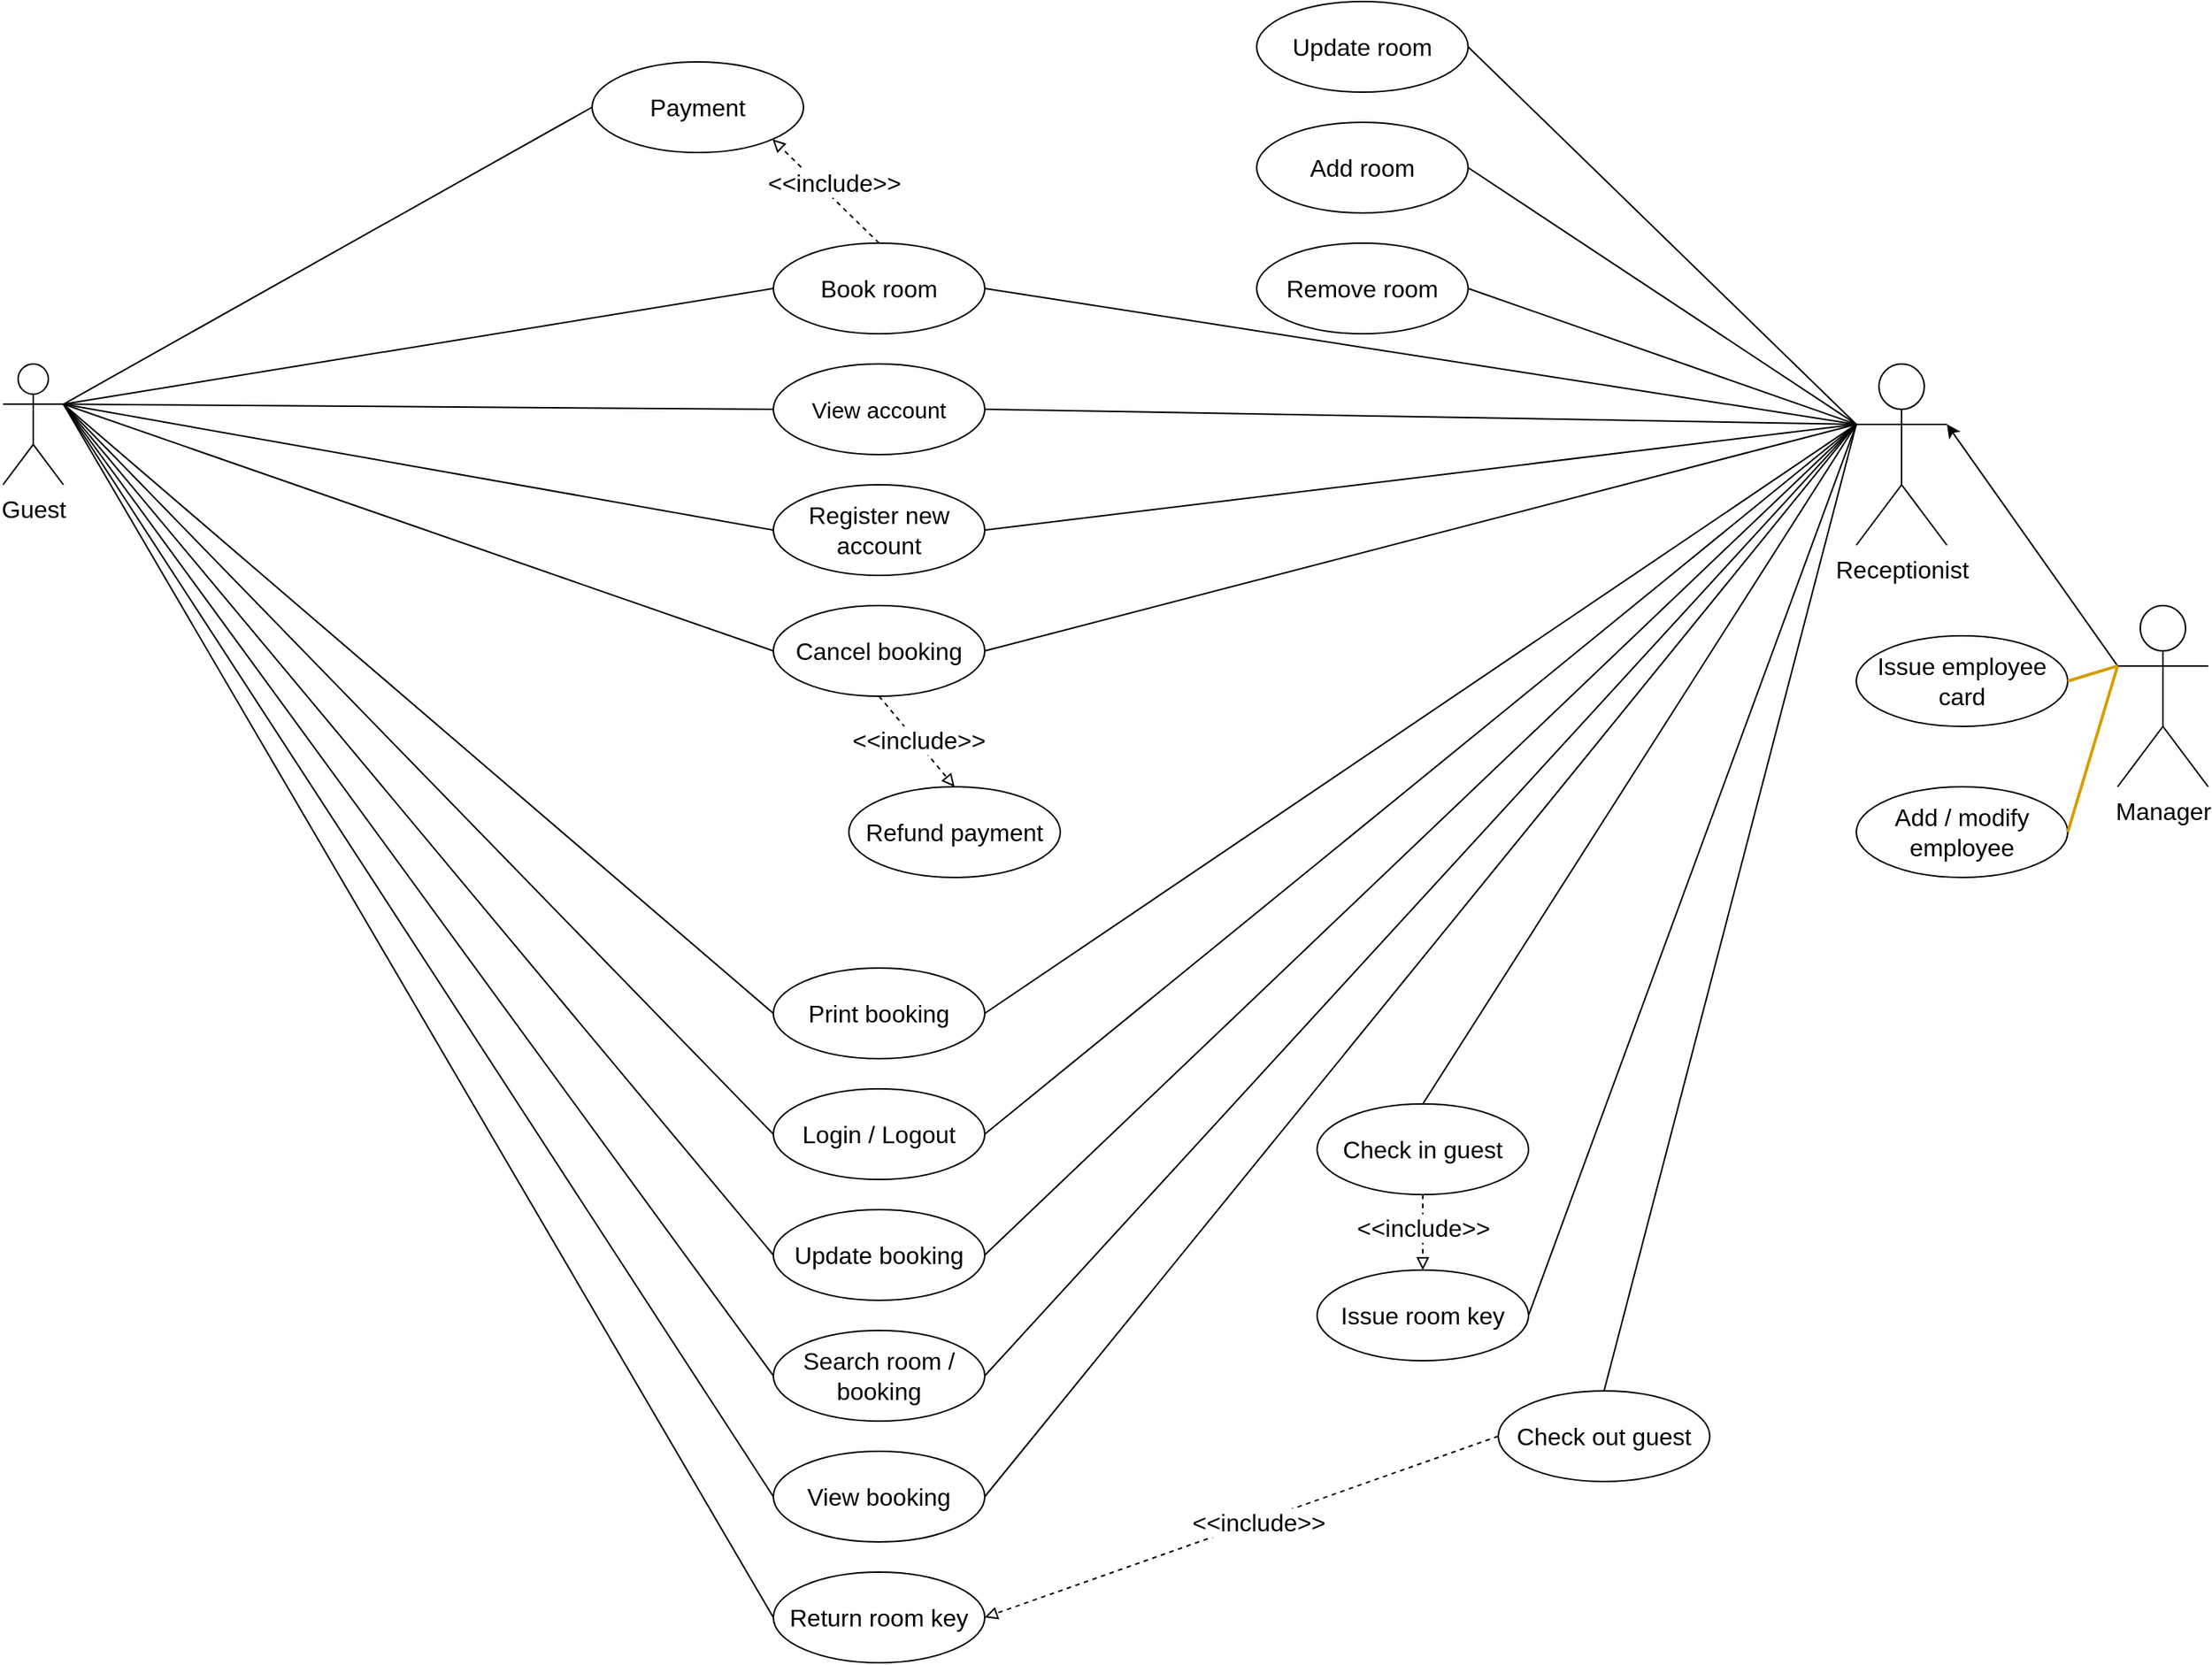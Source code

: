 <mxfile version="21.5.0" type="device" pages="5">
  <diagram name="Page-1" id="uFwYqDu03ui0PtWeSSTH">
    <mxGraphModel dx="2187" dy="843" grid="1" gridSize="10" guides="1" tooltips="1" connect="1" arrows="1" fold="1" page="1" pageScale="1" pageWidth="827" pageHeight="1169" math="0" shadow="0">
      <root>
        <mxCell id="0" />
        <mxCell id="1" parent="0" />
        <mxCell id="_r9maqkyMBtUnsPMcbrM-1" value="&lt;font style=&quot;font-size: 16px;&quot;&gt;Guest&lt;/font&gt;" style="shape=umlActor;verticalLabelPosition=bottom;verticalAlign=top;html=1;outlineConnect=0;" parent="1" vertex="1">
          <mxGeometry x="-400" y="280" width="40" height="80" as="geometry" />
        </mxCell>
        <mxCell id="_r9maqkyMBtUnsPMcbrM-4" value="&lt;font style=&quot;font-size: 16px;&quot;&gt;Book room&lt;/font&gt;" style="ellipse;whiteSpace=wrap;html=1;" parent="1" vertex="1">
          <mxGeometry x="110" y="200" width="140" height="60" as="geometry" />
        </mxCell>
        <mxCell id="_r9maqkyMBtUnsPMcbrM-5" value="&lt;font style=&quot;font-size: 16px;&quot;&gt;Payment&lt;/font&gt;" style="ellipse;whiteSpace=wrap;html=1;" parent="1" vertex="1">
          <mxGeometry x="-10" y="80" width="140" height="60" as="geometry" />
        </mxCell>
        <mxCell id="_r9maqkyMBtUnsPMcbrM-6" value="&lt;font style=&quot;font-size: 15px;&quot;&gt;View account&lt;/font&gt;" style="ellipse;whiteSpace=wrap;html=1;" parent="1" vertex="1">
          <mxGeometry x="110" y="280" width="140" height="60" as="geometry" />
        </mxCell>
        <mxCell id="_r9maqkyMBtUnsPMcbrM-7" value="&lt;font style=&quot;font-size: 16px;&quot;&gt;Register new account&lt;/font&gt;" style="ellipse;whiteSpace=wrap;html=1;" parent="1" vertex="1">
          <mxGeometry x="110" y="360" width="140" height="60" as="geometry" />
        </mxCell>
        <mxCell id="_r9maqkyMBtUnsPMcbrM-8" value="&lt;font style=&quot;font-size: 16px;&quot;&gt;Print booking&lt;/font&gt;" style="ellipse;whiteSpace=wrap;html=1;" parent="1" vertex="1">
          <mxGeometry x="110" y="680" width="140" height="60" as="geometry" />
        </mxCell>
        <mxCell id="_r9maqkyMBtUnsPMcbrM-9" value="&lt;font style=&quot;font-size: 16px;&quot;&gt;Cancel booking&lt;/font&gt;" style="ellipse;whiteSpace=wrap;html=1;" parent="1" vertex="1">
          <mxGeometry x="110" y="440" width="140" height="60" as="geometry" />
        </mxCell>
        <mxCell id="_r9maqkyMBtUnsPMcbrM-10" value="&lt;font style=&quot;font-size: 16px;&quot;&gt;Login / Logout&lt;/font&gt;" style="ellipse;whiteSpace=wrap;html=1;" parent="1" vertex="1">
          <mxGeometry x="110" y="760" width="140" height="60" as="geometry" />
        </mxCell>
        <mxCell id="_r9maqkyMBtUnsPMcbrM-11" value="&lt;font style=&quot;font-size: 16px;&quot;&gt;Update booking&lt;/font&gt;" style="ellipse;whiteSpace=wrap;html=1;" parent="1" vertex="1">
          <mxGeometry x="110" y="840" width="140" height="60" as="geometry" />
        </mxCell>
        <mxCell id="_r9maqkyMBtUnsPMcbrM-16" value="" style="endArrow=none;html=1;rounded=0;entryX=0;entryY=0.5;entryDx=0;entryDy=0;exitX=1;exitY=0.333;exitDx=0;exitDy=0;exitPerimeter=0;" parent="1" source="_r9maqkyMBtUnsPMcbrM-1" target="_r9maqkyMBtUnsPMcbrM-4" edge="1">
          <mxGeometry width="50" height="50" relative="1" as="geometry">
            <mxPoint x="80" y="400" as="sourcePoint" />
            <mxPoint x="300" y="260" as="targetPoint" />
          </mxGeometry>
        </mxCell>
        <mxCell id="_r9maqkyMBtUnsPMcbrM-20" value="" style="endArrow=none;html=1;rounded=0;entryX=0;entryY=0.5;entryDx=0;entryDy=0;exitX=1;exitY=0.333;exitDx=0;exitDy=0;exitPerimeter=0;" parent="1" source="_r9maqkyMBtUnsPMcbrM-1" target="_r9maqkyMBtUnsPMcbrM-7" edge="1">
          <mxGeometry width="50" height="50" relative="1" as="geometry">
            <mxPoint x="250" y="380" as="sourcePoint" />
            <mxPoint x="300" y="330" as="targetPoint" />
          </mxGeometry>
        </mxCell>
        <mxCell id="_r9maqkyMBtUnsPMcbrM-21" value="" style="endArrow=none;html=1;rounded=0;entryX=0;entryY=0.5;entryDx=0;entryDy=0;exitX=1;exitY=0.333;exitDx=0;exitDy=0;exitPerimeter=0;" parent="1" source="_r9maqkyMBtUnsPMcbrM-1" target="_r9maqkyMBtUnsPMcbrM-6" edge="1">
          <mxGeometry width="50" height="50" relative="1" as="geometry">
            <mxPoint x="80" y="400" as="sourcePoint" />
            <mxPoint x="300" y="400" as="targetPoint" />
          </mxGeometry>
        </mxCell>
        <mxCell id="_r9maqkyMBtUnsPMcbrM-22" value="" style="endArrow=none;html=1;rounded=0;entryX=1;entryY=0.333;entryDx=0;entryDy=0;entryPerimeter=0;exitX=0;exitY=0.5;exitDx=0;exitDy=0;" parent="1" source="_r9maqkyMBtUnsPMcbrM-9" target="_r9maqkyMBtUnsPMcbrM-1" edge="1">
          <mxGeometry width="50" height="50" relative="1" as="geometry">
            <mxPoint x="250" y="590" as="sourcePoint" />
            <mxPoint x="300" y="540" as="targetPoint" />
          </mxGeometry>
        </mxCell>
        <mxCell id="_r9maqkyMBtUnsPMcbrM-23" value="" style="endArrow=none;html=1;rounded=0;exitX=1;exitY=0.333;exitDx=0;exitDy=0;exitPerimeter=0;entryX=0;entryY=0.5;entryDx=0;entryDy=0;" parent="1" source="_r9maqkyMBtUnsPMcbrM-1" target="_r9maqkyMBtUnsPMcbrM-10" edge="1">
          <mxGeometry width="50" height="50" relative="1" as="geometry">
            <mxPoint x="250" y="520" as="sourcePoint" />
            <mxPoint x="300" y="470" as="targetPoint" />
          </mxGeometry>
        </mxCell>
        <mxCell id="_r9maqkyMBtUnsPMcbrM-24" value="" style="endArrow=none;html=1;rounded=0;entryX=1;entryY=0.333;entryDx=0;entryDy=0;entryPerimeter=0;exitX=0;exitY=0.5;exitDx=0;exitDy=0;" parent="1" source="_r9maqkyMBtUnsPMcbrM-8" target="_r9maqkyMBtUnsPMcbrM-1" edge="1">
          <mxGeometry width="50" height="50" relative="1" as="geometry">
            <mxPoint x="250" y="660" as="sourcePoint" />
            <mxPoint x="300" y="610" as="targetPoint" />
          </mxGeometry>
        </mxCell>
        <mxCell id="_r9maqkyMBtUnsPMcbrM-25" value="&lt;font style=&quot;font-size: 16px;&quot;&gt;Search room / booking&lt;/font&gt;" style="ellipse;whiteSpace=wrap;html=1;" parent="1" vertex="1">
          <mxGeometry x="110" y="920" width="140" height="60" as="geometry" />
        </mxCell>
        <mxCell id="_r9maqkyMBtUnsPMcbrM-26" value="&lt;font style=&quot;font-size: 16px;&quot;&gt;View booking&lt;/font&gt;" style="ellipse;whiteSpace=wrap;html=1;" parent="1" vertex="1">
          <mxGeometry x="110" y="1000" width="140" height="60" as="geometry" />
        </mxCell>
        <mxCell id="_r9maqkyMBtUnsPMcbrM-27" value="" style="endArrow=none;html=1;rounded=0;entryX=1;entryY=0.333;entryDx=0;entryDy=0;entryPerimeter=0;exitX=0;exitY=0.5;exitDx=0;exitDy=0;" parent="1" source="_r9maqkyMBtUnsPMcbrM-11" target="_r9maqkyMBtUnsPMcbrM-1" edge="1">
          <mxGeometry width="50" height="50" relative="1" as="geometry">
            <mxPoint x="250" y="790" as="sourcePoint" />
            <mxPoint x="300" y="740" as="targetPoint" />
          </mxGeometry>
        </mxCell>
        <mxCell id="_r9maqkyMBtUnsPMcbrM-28" value="&lt;font style=&quot;font-size: 16px;&quot;&gt;Return room key&lt;/font&gt;" style="ellipse;whiteSpace=wrap;html=1;" parent="1" vertex="1">
          <mxGeometry x="110" y="1080" width="140" height="60" as="geometry" />
        </mxCell>
        <mxCell id="_r9maqkyMBtUnsPMcbrM-29" value="" style="endArrow=none;html=1;rounded=0;exitX=1;exitY=0.333;exitDx=0;exitDy=0;exitPerimeter=0;entryX=0;entryY=0.5;entryDx=0;entryDy=0;" parent="1" source="_r9maqkyMBtUnsPMcbrM-1" target="_r9maqkyMBtUnsPMcbrM-25" edge="1">
          <mxGeometry width="50" height="50" relative="1" as="geometry">
            <mxPoint x="-80" y="620" as="sourcePoint" />
            <mxPoint x="120" y="990" as="targetPoint" />
          </mxGeometry>
        </mxCell>
        <mxCell id="_r9maqkyMBtUnsPMcbrM-30" value="" style="endArrow=none;html=1;rounded=0;entryX=0;entryY=0.5;entryDx=0;entryDy=0;exitX=1;exitY=0.333;exitDx=0;exitDy=0;exitPerimeter=0;" parent="1" source="_r9maqkyMBtUnsPMcbrM-1" target="_r9maqkyMBtUnsPMcbrM-26" edge="1">
          <mxGeometry width="50" height="50" relative="1" as="geometry">
            <mxPoint y="1030" as="sourcePoint" />
            <mxPoint x="40" y="1000" as="targetPoint" />
          </mxGeometry>
        </mxCell>
        <mxCell id="_r9maqkyMBtUnsPMcbrM-31" value="" style="endArrow=none;html=1;rounded=0;entryX=0;entryY=0.5;entryDx=0;entryDy=0;exitX=1;exitY=0.333;exitDx=0;exitDy=0;exitPerimeter=0;" parent="1" source="_r9maqkyMBtUnsPMcbrM-1" target="_r9maqkyMBtUnsPMcbrM-28" edge="1">
          <mxGeometry width="50" height="50" relative="1" as="geometry">
            <mxPoint y="1030" as="sourcePoint" />
            <mxPoint x="40" y="1000" as="targetPoint" />
          </mxGeometry>
        </mxCell>
        <mxCell id="_r9maqkyMBtUnsPMcbrM-32" value="&lt;font style=&quot;font-size: 16px;&quot;&gt;Receptionist&lt;/font&gt;" style="shape=umlActor;verticalLabelPosition=bottom;verticalAlign=top;html=1;outlineConnect=0;" parent="1" vertex="1">
          <mxGeometry x="827" y="280" width="60" height="120" as="geometry" />
        </mxCell>
        <mxCell id="_r9maqkyMBtUnsPMcbrM-34" value="" style="endArrow=none;html=1;rounded=0;entryX=1;entryY=0.5;entryDx=0;entryDy=0;exitX=0;exitY=0.333;exitDx=0;exitDy=0;exitPerimeter=0;" parent="1" source="_r9maqkyMBtUnsPMcbrM-32" target="_r9maqkyMBtUnsPMcbrM-4" edge="1">
          <mxGeometry width="50" height="50" relative="1" as="geometry">
            <mxPoint x="220" y="430" as="sourcePoint" />
            <mxPoint x="270" y="380" as="targetPoint" />
          </mxGeometry>
        </mxCell>
        <mxCell id="_r9maqkyMBtUnsPMcbrM-35" value="" style="endArrow=none;html=1;rounded=0;entryX=1;entryY=0.5;entryDx=0;entryDy=0;exitX=0;exitY=0.333;exitDx=0;exitDy=0;exitPerimeter=0;" parent="1" source="_r9maqkyMBtUnsPMcbrM-32" target="_r9maqkyMBtUnsPMcbrM-6" edge="1">
          <mxGeometry width="50" height="50" relative="1" as="geometry">
            <mxPoint x="220" y="450" as="sourcePoint" />
            <mxPoint x="270" y="400" as="targetPoint" />
          </mxGeometry>
        </mxCell>
        <mxCell id="_r9maqkyMBtUnsPMcbrM-36" value="" style="endArrow=none;html=1;rounded=0;entryX=1;entryY=0.5;entryDx=0;entryDy=0;exitX=0;exitY=0.333;exitDx=0;exitDy=0;exitPerimeter=0;" parent="1" source="_r9maqkyMBtUnsPMcbrM-32" target="_r9maqkyMBtUnsPMcbrM-7" edge="1">
          <mxGeometry width="50" height="50" relative="1" as="geometry">
            <mxPoint x="220" y="450" as="sourcePoint" />
            <mxPoint x="270" y="400" as="targetPoint" />
          </mxGeometry>
        </mxCell>
        <mxCell id="_r9maqkyMBtUnsPMcbrM-37" value="" style="endArrow=none;html=1;rounded=0;entryX=1;entryY=0.5;entryDx=0;entryDy=0;exitX=0;exitY=0.333;exitDx=0;exitDy=0;exitPerimeter=0;" parent="1" source="_r9maqkyMBtUnsPMcbrM-32" target="_r9maqkyMBtUnsPMcbrM-9" edge="1">
          <mxGeometry width="50" height="50" relative="1" as="geometry">
            <mxPoint x="220" y="790" as="sourcePoint" />
            <mxPoint x="270" y="740" as="targetPoint" />
          </mxGeometry>
        </mxCell>
        <mxCell id="_r9maqkyMBtUnsPMcbrM-38" value="" style="endArrow=none;html=1;rounded=0;entryX=1;entryY=0.5;entryDx=0;entryDy=0;exitX=0;exitY=0.333;exitDx=0;exitDy=0;exitPerimeter=0;" parent="1" source="_r9maqkyMBtUnsPMcbrM-32" target="_r9maqkyMBtUnsPMcbrM-8" edge="1">
          <mxGeometry width="50" height="50" relative="1" as="geometry">
            <mxPoint x="220" y="790" as="sourcePoint" />
            <mxPoint x="270" y="740" as="targetPoint" />
          </mxGeometry>
        </mxCell>
        <mxCell id="_r9maqkyMBtUnsPMcbrM-39" value="" style="endArrow=none;html=1;rounded=0;entryX=1;entryY=0.5;entryDx=0;entryDy=0;exitX=0;exitY=0.333;exitDx=0;exitDy=0;exitPerimeter=0;" parent="1" source="_r9maqkyMBtUnsPMcbrM-32" target="_r9maqkyMBtUnsPMcbrM-10" edge="1">
          <mxGeometry width="50" height="50" relative="1" as="geometry">
            <mxPoint x="220" y="790" as="sourcePoint" />
            <mxPoint x="270" y="740" as="targetPoint" />
          </mxGeometry>
        </mxCell>
        <mxCell id="_r9maqkyMBtUnsPMcbrM-40" value="" style="endArrow=none;html=1;rounded=0;exitX=1;exitY=0.5;exitDx=0;exitDy=0;entryX=0;entryY=0.333;entryDx=0;entryDy=0;entryPerimeter=0;" parent="1" source="_r9maqkyMBtUnsPMcbrM-11" target="_r9maqkyMBtUnsPMcbrM-32" edge="1">
          <mxGeometry width="50" height="50" relative="1" as="geometry">
            <mxPoint x="220" y="790" as="sourcePoint" />
            <mxPoint x="560" y="670" as="targetPoint" />
          </mxGeometry>
        </mxCell>
        <mxCell id="_r9maqkyMBtUnsPMcbrM-41" value="" style="endArrow=none;html=1;rounded=0;entryX=1;entryY=0.5;entryDx=0;entryDy=0;exitX=0;exitY=0.333;exitDx=0;exitDy=0;exitPerimeter=0;" parent="1" source="_r9maqkyMBtUnsPMcbrM-32" target="_r9maqkyMBtUnsPMcbrM-25" edge="1">
          <mxGeometry width="50" height="50" relative="1" as="geometry">
            <mxPoint x="220" y="790" as="sourcePoint" />
            <mxPoint x="270" y="740" as="targetPoint" />
          </mxGeometry>
        </mxCell>
        <mxCell id="_r9maqkyMBtUnsPMcbrM-42" value="" style="endArrow=none;html=1;rounded=0;entryX=1;entryY=0.5;entryDx=0;entryDy=0;exitX=0;exitY=0.333;exitDx=0;exitDy=0;exitPerimeter=0;" parent="1" source="_r9maqkyMBtUnsPMcbrM-32" target="_r9maqkyMBtUnsPMcbrM-26" edge="1">
          <mxGeometry width="50" height="50" relative="1" as="geometry">
            <mxPoint x="220" y="1030" as="sourcePoint" />
            <mxPoint x="270" y="980" as="targetPoint" />
          </mxGeometry>
        </mxCell>
        <mxCell id="_r9maqkyMBtUnsPMcbrM-44" value="" style="endArrow=none;html=1;rounded=0;exitX=1;exitY=0.333;exitDx=0;exitDy=0;exitPerimeter=0;entryX=0;entryY=0.5;entryDx=0;entryDy=0;" parent="1" source="_r9maqkyMBtUnsPMcbrM-1" target="_r9maqkyMBtUnsPMcbrM-5" edge="1">
          <mxGeometry width="50" height="50" relative="1" as="geometry">
            <mxPoint x="220" y="520" as="sourcePoint" />
            <mxPoint x="270" y="470" as="targetPoint" />
          </mxGeometry>
        </mxCell>
        <mxCell id="_r9maqkyMBtUnsPMcbrM-46" value="&lt;font style=&quot;font-size: 16px;&quot;&gt;Update room&lt;/font&gt;" style="ellipse;whiteSpace=wrap;html=1;" parent="1" vertex="1">
          <mxGeometry x="430" y="40" width="140" height="60" as="geometry" />
        </mxCell>
        <mxCell id="_r9maqkyMBtUnsPMcbrM-47" value="&lt;font style=&quot;font-size: 16px;&quot;&gt;Add room&lt;/font&gt;" style="ellipse;whiteSpace=wrap;html=1;" parent="1" vertex="1">
          <mxGeometry x="430" y="120" width="140" height="60" as="geometry" />
        </mxCell>
        <mxCell id="_r9maqkyMBtUnsPMcbrM-49" value="&lt;font style=&quot;font-size: 16px;&quot;&gt;Remove room&lt;/font&gt;" style="ellipse;whiteSpace=wrap;html=1;" parent="1" vertex="1">
          <mxGeometry x="430" y="200" width="140" height="60" as="geometry" />
        </mxCell>
        <mxCell id="_r9maqkyMBtUnsPMcbrM-50" value="" style="endArrow=none;html=1;rounded=0;entryX=1;entryY=0.5;entryDx=0;entryDy=0;exitX=0;exitY=0.333;exitDx=0;exitDy=0;exitPerimeter=0;" parent="1" source="_r9maqkyMBtUnsPMcbrM-32" target="_r9maqkyMBtUnsPMcbrM-49" edge="1">
          <mxGeometry width="50" height="50" relative="1" as="geometry">
            <mxPoint x="440" y="510" as="sourcePoint" />
            <mxPoint x="490" y="460" as="targetPoint" />
          </mxGeometry>
        </mxCell>
        <mxCell id="_r9maqkyMBtUnsPMcbrM-51" value="" style="endArrow=none;html=1;rounded=0;entryX=1;entryY=0.5;entryDx=0;entryDy=0;exitX=0;exitY=0.333;exitDx=0;exitDy=0;exitPerimeter=0;" parent="1" source="_r9maqkyMBtUnsPMcbrM-32" target="_r9maqkyMBtUnsPMcbrM-47" edge="1">
          <mxGeometry width="50" height="50" relative="1" as="geometry">
            <mxPoint x="440" y="510" as="sourcePoint" />
            <mxPoint x="490" y="460" as="targetPoint" />
          </mxGeometry>
        </mxCell>
        <mxCell id="_r9maqkyMBtUnsPMcbrM-52" value="" style="endArrow=none;html=1;rounded=0;entryX=1;entryY=0.5;entryDx=0;entryDy=0;exitX=0;exitY=0.333;exitDx=0;exitDy=0;exitPerimeter=0;" parent="1" source="_r9maqkyMBtUnsPMcbrM-32" target="_r9maqkyMBtUnsPMcbrM-46" edge="1">
          <mxGeometry width="50" height="50" relative="1" as="geometry">
            <mxPoint x="440" y="510" as="sourcePoint" />
            <mxPoint x="490" y="460" as="targetPoint" />
          </mxGeometry>
        </mxCell>
        <mxCell id="_r9maqkyMBtUnsPMcbrM-53" value="&lt;font style=&quot;font-size: 16px;&quot;&gt;Refund payment&lt;/font&gt;" style="ellipse;whiteSpace=wrap;html=1;" parent="1" vertex="1">
          <mxGeometry x="160" y="560" width="140" height="60" as="geometry" />
        </mxCell>
        <mxCell id="_r9maqkyMBtUnsPMcbrM-58" value="&lt;font style=&quot;font-size: 16px;&quot;&gt;Check in guest&lt;/font&gt;" style="ellipse;whiteSpace=wrap;html=1;" parent="1" vertex="1">
          <mxGeometry x="470" y="770" width="140" height="60" as="geometry" />
        </mxCell>
        <mxCell id="_r9maqkyMBtUnsPMcbrM-59" value="&lt;font style=&quot;font-size: 16px;&quot;&gt;Check out guest&lt;/font&gt;" style="ellipse;whiteSpace=wrap;html=1;" parent="1" vertex="1">
          <mxGeometry x="590" y="960" width="140" height="60" as="geometry" />
        </mxCell>
        <mxCell id="_r9maqkyMBtUnsPMcbrM-60" value="" style="endArrow=block;html=1;rounded=0;exitX=0;exitY=0.5;exitDx=0;exitDy=0;entryX=1;entryY=0.5;entryDx=0;entryDy=0;dashed=1;endFill=0;" parent="1" source="_r9maqkyMBtUnsPMcbrM-59" target="_r9maqkyMBtUnsPMcbrM-28" edge="1">
          <mxGeometry width="50" height="50" relative="1" as="geometry">
            <mxPoint x="480" y="780" as="sourcePoint" />
            <mxPoint x="530" y="730" as="targetPoint" />
          </mxGeometry>
        </mxCell>
        <mxCell id="_r9maqkyMBtUnsPMcbrM-61" value="&lt;font style=&quot;font-size: 16px;&quot;&gt;&amp;lt;&amp;lt;include&amp;gt;&amp;gt;&lt;/font&gt;" style="edgeLabel;html=1;align=center;verticalAlign=middle;resizable=0;points=[];" parent="_r9maqkyMBtUnsPMcbrM-60" vertex="1" connectable="0">
          <mxGeometry x="-0.119" y="-3" relative="1" as="geometry">
            <mxPoint x="-8" y="7" as="offset" />
          </mxGeometry>
        </mxCell>
        <mxCell id="_r9maqkyMBtUnsPMcbrM-62" value="" style="endArrow=none;html=1;rounded=0;entryX=0;entryY=0.333;entryDx=0;entryDy=0;entryPerimeter=0;exitX=0.5;exitY=0;exitDx=0;exitDy=0;" parent="1" source="_r9maqkyMBtUnsPMcbrM-59" target="_r9maqkyMBtUnsPMcbrM-32" edge="1">
          <mxGeometry width="50" height="50" relative="1" as="geometry">
            <mxPoint x="480" y="780" as="sourcePoint" />
            <mxPoint x="530" y="730" as="targetPoint" />
          </mxGeometry>
        </mxCell>
        <mxCell id="_r9maqkyMBtUnsPMcbrM-63" value="" style="endArrow=none;html=1;rounded=0;entryX=0;entryY=0.333;entryDx=0;entryDy=0;entryPerimeter=0;exitX=0.5;exitY=0;exitDx=0;exitDy=0;" parent="1" source="_r9maqkyMBtUnsPMcbrM-58" target="_r9maqkyMBtUnsPMcbrM-32" edge="1">
          <mxGeometry width="50" height="50" relative="1" as="geometry">
            <mxPoint x="480" y="680" as="sourcePoint" />
            <mxPoint x="530" y="630" as="targetPoint" />
          </mxGeometry>
        </mxCell>
        <mxCell id="_r9maqkyMBtUnsPMcbrM-64" value="&lt;font style=&quot;font-size: 16px;&quot;&gt;Issue room key&lt;/font&gt;" style="ellipse;whiteSpace=wrap;html=1;" parent="1" vertex="1">
          <mxGeometry x="470" y="880" width="140" height="60" as="geometry" />
        </mxCell>
        <mxCell id="_r9maqkyMBtUnsPMcbrM-65" value="" style="endArrow=block;html=1;rounded=0;exitX=0.5;exitY=1;exitDx=0;exitDy=0;entryX=0.5;entryY=0;entryDx=0;entryDy=0;dashed=1;endFill=0;" parent="1" source="_r9maqkyMBtUnsPMcbrM-58" target="_r9maqkyMBtUnsPMcbrM-64" edge="1">
          <mxGeometry width="50" height="50" relative="1" as="geometry">
            <mxPoint x="410" y="850" as="sourcePoint" />
            <mxPoint x="170" y="970" as="targetPoint" />
          </mxGeometry>
        </mxCell>
        <mxCell id="_r9maqkyMBtUnsPMcbrM-66" value="&lt;font style=&quot;font-size: 16px;&quot;&gt;&amp;lt;&amp;lt;include&amp;gt;&amp;gt;&lt;/font&gt;" style="edgeLabel;html=1;align=center;verticalAlign=middle;resizable=0;points=[];" parent="_r9maqkyMBtUnsPMcbrM-65" vertex="1" connectable="0">
          <mxGeometry x="-0.119" y="-3" relative="1" as="geometry">
            <mxPoint x="3" as="offset" />
          </mxGeometry>
        </mxCell>
        <mxCell id="_r9maqkyMBtUnsPMcbrM-67" value="" style="endArrow=block;html=1;rounded=0;exitX=0.5;exitY=1;exitDx=0;exitDy=0;entryX=0.5;entryY=0;entryDx=0;entryDy=0;dashed=1;endFill=0;" parent="1" source="_r9maqkyMBtUnsPMcbrM-9" target="_r9maqkyMBtUnsPMcbrM-53" edge="1">
          <mxGeometry width="50" height="50" relative="1" as="geometry">
            <mxPoint x="420" y="860" as="sourcePoint" />
            <mxPoint x="180" y="980" as="targetPoint" />
          </mxGeometry>
        </mxCell>
        <mxCell id="_r9maqkyMBtUnsPMcbrM-68" value="&lt;font style=&quot;font-size: 16px;&quot;&gt;&amp;lt;&amp;lt;include&amp;gt;&amp;gt;&lt;/font&gt;" style="edgeLabel;html=1;align=center;verticalAlign=middle;resizable=0;points=[];" parent="_r9maqkyMBtUnsPMcbrM-67" vertex="1" connectable="0">
          <mxGeometry x="-0.119" y="-3" relative="1" as="geometry">
            <mxPoint x="6" as="offset" />
          </mxGeometry>
        </mxCell>
        <mxCell id="_r9maqkyMBtUnsPMcbrM-69" value="" style="endArrow=block;html=1;rounded=0;exitX=0.5;exitY=0;exitDx=0;exitDy=0;entryX=1;entryY=1;entryDx=0;entryDy=0;dashed=1;endFill=0;" parent="1" source="_r9maqkyMBtUnsPMcbrM-4" target="_r9maqkyMBtUnsPMcbrM-5" edge="1">
          <mxGeometry width="50" height="50" relative="1" as="geometry">
            <mxPoint x="360" y="-70" as="sourcePoint" />
            <mxPoint x="120" y="50" as="targetPoint" />
          </mxGeometry>
        </mxCell>
        <mxCell id="_r9maqkyMBtUnsPMcbrM-70" value="&lt;font style=&quot;font-size: 16px;&quot;&gt;&amp;lt;&amp;lt;include&amp;gt;&amp;gt;&lt;/font&gt;" style="edgeLabel;html=1;align=center;verticalAlign=middle;resizable=0;points=[];" parent="_r9maqkyMBtUnsPMcbrM-69" vertex="1" connectable="0">
          <mxGeometry x="-0.119" y="-3" relative="1" as="geometry">
            <mxPoint x="-1" y="-8" as="offset" />
          </mxGeometry>
        </mxCell>
        <mxCell id="_r9maqkyMBtUnsPMcbrM-72" value="" style="endArrow=none;html=1;rounded=0;entryX=0;entryY=0.333;entryDx=0;entryDy=0;entryPerimeter=0;exitX=1;exitY=0.5;exitDx=0;exitDy=0;" parent="1" source="_r9maqkyMBtUnsPMcbrM-64" target="_r9maqkyMBtUnsPMcbrM-32" edge="1">
          <mxGeometry width="50" height="50" relative="1" as="geometry">
            <mxPoint x="480" y="580" as="sourcePoint" />
            <mxPoint x="530" y="530" as="targetPoint" />
          </mxGeometry>
        </mxCell>
        <mxCell id="_r9maqkyMBtUnsPMcbrM-73" value="&lt;font style=&quot;font-size: 16px;&quot;&gt;Manager&lt;/font&gt;" style="shape=umlActor;verticalLabelPosition=bottom;verticalAlign=top;html=1;outlineConnect=0;" parent="1" vertex="1">
          <mxGeometry x="1000" y="440" width="60" height="120" as="geometry" />
        </mxCell>
        <mxCell id="_r9maqkyMBtUnsPMcbrM-75" value="" style="endArrow=classic;html=1;rounded=0;entryX=1;entryY=0.333;entryDx=0;entryDy=0;entryPerimeter=0;exitX=0;exitY=0.333;exitDx=0;exitDy=0;exitPerimeter=0;" parent="1" source="_r9maqkyMBtUnsPMcbrM-73" target="_r9maqkyMBtUnsPMcbrM-32" edge="1">
          <mxGeometry width="50" height="50" relative="1" as="geometry">
            <mxPoint x="480" y="680" as="sourcePoint" />
            <mxPoint x="530" y="630" as="targetPoint" />
          </mxGeometry>
        </mxCell>
        <mxCell id="_r9maqkyMBtUnsPMcbrM-76" value="&lt;font style=&quot;font-size: 16px;&quot;&gt;Add / modify employee&lt;/font&gt;" style="ellipse;whiteSpace=wrap;html=1;" parent="1" vertex="1">
          <mxGeometry x="827" y="560" width="140" height="60" as="geometry" />
        </mxCell>
        <mxCell id="_r9maqkyMBtUnsPMcbrM-77" value="&lt;font style=&quot;font-size: 16px;&quot;&gt;Issue employee card&lt;/font&gt;" style="ellipse;whiteSpace=wrap;html=1;" parent="1" vertex="1">
          <mxGeometry x="827" y="460" width="140" height="60" as="geometry" />
        </mxCell>
        <mxCell id="_r9maqkyMBtUnsPMcbrM-82" value="" style="endArrow=none;html=1;rounded=0;entryX=1;entryY=0.5;entryDx=0;entryDy=0;exitX=0;exitY=0.333;exitDx=0;exitDy=0;exitPerimeter=0;strokeWidth=2;fillColor=#ffe6cc;strokeColor=#d79b00;" parent="1" source="_r9maqkyMBtUnsPMcbrM-73" target="_r9maqkyMBtUnsPMcbrM-77" edge="1">
          <mxGeometry width="50" height="50" relative="1" as="geometry">
            <mxPoint x="480" y="490" as="sourcePoint" />
            <mxPoint x="530" y="440" as="targetPoint" />
          </mxGeometry>
        </mxCell>
        <mxCell id="_r9maqkyMBtUnsPMcbrM-83" value="" style="endArrow=none;html=1;rounded=0;entryX=0;entryY=0.333;entryDx=0;entryDy=0;entryPerimeter=0;exitX=1;exitY=0.5;exitDx=0;exitDy=0;strokeWidth=2;fillColor=#ffe6cc;strokeColor=#d79b00;" parent="1" source="_r9maqkyMBtUnsPMcbrM-76" target="_r9maqkyMBtUnsPMcbrM-73" edge="1">
          <mxGeometry width="50" height="50" relative="1" as="geometry">
            <mxPoint x="480" y="490" as="sourcePoint" />
            <mxPoint x="530" y="440" as="targetPoint" />
          </mxGeometry>
        </mxCell>
      </root>
    </mxGraphModel>
  </diagram>
  <diagram id="U_dh9laHHZgw0wcTx-mj" name="Page-2">
    <mxGraphModel dx="301" dy="581" grid="1" gridSize="10" guides="1" tooltips="1" connect="1" arrows="1" fold="1" page="1" pageScale="1" pageWidth="827" pageHeight="1169" math="0" shadow="0">
      <root>
        <mxCell id="0" />
        <mxCell id="1" parent="0" />
        <mxCell id="HfvFaznO5EF5d6R5bnov-1" value="A" style="whiteSpace=wrap;html=1;aspect=fixed;fillColor=#66b2ff;strokeColor=#808080;" vertex="1" parent="1">
          <mxGeometry x="80" y="320" width="40" height="40" as="geometry" />
        </mxCell>
        <mxCell id="HfvFaznO5EF5d6R5bnov-2" value="E" style="whiteSpace=wrap;html=1;aspect=fixed;fillColor=#66B2FF;strokeColor=#808080;" vertex="1" parent="1">
          <mxGeometry x="120" y="320" width="40" height="40" as="geometry" />
        </mxCell>
        <mxCell id="HfvFaznO5EF5d6R5bnov-3" value="I" style="whiteSpace=wrap;html=1;aspect=fixed;fillColor=#66B2FF;strokeColor=#808080;" vertex="1" parent="1">
          <mxGeometry x="160" y="320" width="40" height="40" as="geometry" />
        </mxCell>
        <mxCell id="HfvFaznO5EF5d6R5bnov-4" value="U" style="whiteSpace=wrap;html=1;aspect=fixed;fillColor=#66B2FF;strokeColor=#808080;" vertex="1" parent="1">
          <mxGeometry x="240" y="320" width="40" height="40" as="geometry" />
        </mxCell>
        <mxCell id="HfvFaznO5EF5d6R5bnov-5" value="" style="whiteSpace=wrap;html=1;aspect=fixed;fillColor=#ff6666;strokeColor=#808080;" vertex="1" parent="1">
          <mxGeometry x="440" y="140" width="40" height="40" as="geometry" />
        </mxCell>
        <mxCell id="HfvFaznO5EF5d6R5bnov-7" value="" style="endArrow=block;html=1;rounded=0;exitX=1;exitY=0;exitDx=0;exitDy=0;endFill=1;strokeColor=#808080;" edge="1" parent="1" source="HfvFaznO5EF5d6R5bnov-8">
          <mxGeometry width="50" height="50" relative="1" as="geometry">
            <mxPoint x="190" y="240" as="sourcePoint" />
            <mxPoint x="520" y="110" as="targetPoint" />
          </mxGeometry>
        </mxCell>
        <mxCell id="HfvFaznO5EF5d6R5bnov-8" value="" style="whiteSpace=wrap;html=1;aspect=fixed;fillColor=#ff6666;strokeColor=#808080;" vertex="1" parent="1">
          <mxGeometry x="480" y="140" width="40" height="40" as="geometry" />
        </mxCell>
        <mxCell id="HfvFaznO5EF5d6R5bnov-9" value="" style="whiteSpace=wrap;html=1;aspect=fixed;fillColor=#ff6666;strokeColor=#808080;" vertex="1" parent="1">
          <mxGeometry x="520" y="140" width="40" height="40" as="geometry" />
        </mxCell>
        <mxCell id="HfvFaznO5EF5d6R5bnov-10" value="O" style="whiteSpace=wrap;html=1;aspect=fixed;fillColor=#ff6666;strokeColor=#808080;" vertex="1" parent="1">
          <mxGeometry x="200" y="300" width="40" height="40" as="geometry" />
        </mxCell>
        <mxCell id="HfvFaznO5EF5d6R5bnov-11" value="" style="endArrow=block;html=1;rounded=0;exitX=0.5;exitY=0;exitDx=0;exitDy=0;endFill=1;strokeColor=#808080;" edge="1" parent="1" source="HfvFaznO5EF5d6R5bnov-10">
          <mxGeometry width="50" height="50" relative="1" as="geometry">
            <mxPoint x="40" y="280" as="sourcePoint" />
            <mxPoint x="220" y="270" as="targetPoint" />
          </mxGeometry>
        </mxCell>
        <mxCell id="HfvFaznO5EF5d6R5bnov-12" value="Remove &quot;O&quot;" style="text;html=1;strokeColor=none;fillColor=none;align=center;verticalAlign=middle;whiteSpace=wrap;rounded=0;fontColor=#808080;" vertex="1" parent="1">
          <mxGeometry x="110" y="280" width="60" height="30" as="geometry" />
        </mxCell>
        <mxCell id="HfvFaznO5EF5d6R5bnov-13" value="" style="whiteSpace=wrap;html=1;aspect=fixed;fillColor=#66b2ff;strokeColor=#808080;" vertex="1" parent="1">
          <mxGeometry x="280" y="160" width="40" height="40" as="geometry" />
        </mxCell>
        <mxCell id="HfvFaznO5EF5d6R5bnov-14" value="" style="whiteSpace=wrap;html=1;aspect=fixed;fillColor=#66b2ff;strokeColor=#808080;" vertex="1" parent="1">
          <mxGeometry x="320" y="160" width="40" height="40" as="geometry" />
        </mxCell>
        <mxCell id="HfvFaznO5EF5d6R5bnov-15" value="" style="whiteSpace=wrap;html=1;aspect=fixed;fillColor=#66b2ff;strokeColor=#808080;" vertex="1" parent="1">
          <mxGeometry x="360" y="160" width="40" height="40" as="geometry" />
        </mxCell>
        <mxCell id="HfvFaznO5EF5d6R5bnov-16" value="" style="whiteSpace=wrap;html=1;aspect=fixed;fillColor=#66b2ff;strokeColor=#808080;" vertex="1" parent="1">
          <mxGeometry x="400" y="160" width="40" height="40" as="geometry" />
        </mxCell>
        <mxCell id="HfvFaznO5EF5d6R5bnov-17" value="" style="whiteSpace=wrap;html=1;aspect=fixed;fillColor=#66b2ff;strokeColor=#808080;" vertex="1" parent="1">
          <mxGeometry x="600" y="160" width="40" height="40" as="geometry" />
        </mxCell>
        <mxCell id="HfvFaznO5EF5d6R5bnov-18" value="" style="whiteSpace=wrap;html=1;aspect=fixed;fillColor=#66b2ff;strokeColor=#808080;" vertex="1" parent="1">
          <mxGeometry x="240" y="160" width="40" height="40" as="geometry" />
        </mxCell>
        <mxCell id="HfvFaznO5EF5d6R5bnov-19" value="" style="whiteSpace=wrap;html=1;aspect=fixed;fillColor=#ff6666;strokeColor=#808080;" vertex="1" parent="1">
          <mxGeometry x="560" y="140" width="40" height="40" as="geometry" />
        </mxCell>
        <mxCell id="HfvFaznO5EF5d6R5bnov-20" value="Range 5 to 9" style="text;html=1;strokeColor=none;fillColor=none;align=center;verticalAlign=middle;whiteSpace=wrap;rounded=0;fontColor=#808080;" vertex="1" parent="1">
          <mxGeometry x="260" y="120" width="160" height="30" as="geometry" />
        </mxCell>
        <mxCell id="HfvFaznO5EF5d6R5bnov-21" value="Iterable" style="rounded=0;whiteSpace=wrap;html=1;fillColor=#dae8fc;strokeColor=#6c8ebf;" vertex="1" parent="1">
          <mxGeometry x="240" y="560" width="120" height="40" as="geometry" />
        </mxCell>
        <mxCell id="HfvFaznO5EF5d6R5bnov-22" value="Collection" style="rounded=0;whiteSpace=wrap;html=1;fillColor=#dae8fc;strokeColor=#6c8ebf;" vertex="1" parent="1">
          <mxGeometry x="240" y="640" width="120" height="40" as="geometry" />
        </mxCell>
        <mxCell id="HfvFaznO5EF5d6R5bnov-23" value="" style="endArrow=blockThin;html=1;rounded=0;exitX=0.5;exitY=0;exitDx=0;exitDy=0;entryX=0.5;entryY=1;entryDx=0;entryDy=0;endFill=1;fillColor=#dae8fc;strokeColor=#6c8ebf;" edge="1" parent="1" source="HfvFaznO5EF5d6R5bnov-22" target="HfvFaznO5EF5d6R5bnov-21">
          <mxGeometry width="50" height="50" relative="1" as="geometry">
            <mxPoint x="320" y="680" as="sourcePoint" />
            <mxPoint x="370" y="630" as="targetPoint" />
          </mxGeometry>
        </mxCell>
        <mxCell id="HfvFaznO5EF5d6R5bnov-24" value="Queue" style="rounded=0;whiteSpace=wrap;html=1;fillColor=#dae8fc;strokeColor=#6c8ebf;" vertex="1" parent="1">
          <mxGeometry x="400" y="720" width="120" height="40" as="geometry" />
        </mxCell>
        <mxCell id="HfvFaznO5EF5d6R5bnov-25" value="List" style="rounded=0;whiteSpace=wrap;html=1;fillColor=#dae8fc;strokeColor=#6c8ebf;" vertex="1" parent="1">
          <mxGeometry x="80" y="720" width="120" height="40" as="geometry" />
        </mxCell>
        <mxCell id="HfvFaznO5EF5d6R5bnov-26" value="AbstractSequentialList" style="rounded=0;whiteSpace=wrap;html=1;fillColor=#dae8fc;strokeColor=#6c8ebf;" vertex="1" parent="1">
          <mxGeometry x="60" y="800" width="160" height="40" as="geometry" />
        </mxCell>
        <mxCell id="HfvFaznO5EF5d6R5bnov-28" value="Deque" style="rounded=0;whiteSpace=wrap;html=1;fillColor=#dae8fc;strokeColor=#6c8ebf;" vertex="1" parent="1">
          <mxGeometry x="400" y="800" width="120" height="40" as="geometry" />
        </mxCell>
        <mxCell id="HfvFaznO5EF5d6R5bnov-29" value="LinkedList" style="rounded=0;whiteSpace=wrap;html=1;fillColor=#dae8fc;strokeColor=#6c8ebf;" vertex="1" parent="1">
          <mxGeometry x="240" y="880" width="120" height="40" as="geometry" />
        </mxCell>
        <mxCell id="HfvFaznO5EF5d6R5bnov-31" value="" style="endArrow=blockThin;html=1;rounded=0;exitX=0.75;exitY=0;exitDx=0;exitDy=0;entryX=0.5;entryY=1;entryDx=0;entryDy=0;endFill=1;dashed=1;fillColor=#dae8fc;strokeColor=#6c8ebf;" edge="1" parent="1" source="HfvFaznO5EF5d6R5bnov-29" target="HfvFaznO5EF5d6R5bnov-28">
          <mxGeometry width="50" height="50" relative="1" as="geometry">
            <mxPoint x="300" y="880" as="sourcePoint" />
            <mxPoint x="350" y="830" as="targetPoint" />
            <Array as="points">
              <mxPoint x="330" y="860" />
              <mxPoint x="460" y="860" />
            </Array>
          </mxGeometry>
        </mxCell>
        <mxCell id="HfvFaznO5EF5d6R5bnov-32" value="Implements" style="text;html=1;strokeColor=none;fillColor=none;align=center;verticalAlign=middle;whiteSpace=wrap;rounded=0;fontColor=#6C8EBF;" vertex="1" parent="1">
          <mxGeometry x="370" y="870" width="80" height="30" as="geometry" />
        </mxCell>
        <mxCell id="HfvFaznO5EF5d6R5bnov-33" value="Extends" style="text;html=1;strokeColor=none;fillColor=none;align=center;verticalAlign=middle;whiteSpace=wrap;rounded=0;fontColor=#6C8EBF;" vertex="1" parent="1">
          <mxGeometry x="150" y="870" width="80" height="30" as="geometry" />
        </mxCell>
        <mxCell id="HfvFaznO5EF5d6R5bnov-34" value="" style="endArrow=blockThin;html=1;rounded=0;exitX=0.25;exitY=0;exitDx=0;exitDy=0;entryX=0.5;entryY=1;entryDx=0;entryDy=0;endFill=1;fillColor=#dae8fc;strokeColor=#6c8ebf;" edge="1" parent="1" source="HfvFaznO5EF5d6R5bnov-29" target="HfvFaznO5EF5d6R5bnov-26">
          <mxGeometry width="50" height="50" relative="1" as="geometry">
            <mxPoint x="170" y="850" as="sourcePoint" />
            <mxPoint x="220" y="800" as="targetPoint" />
            <Array as="points">
              <mxPoint x="270" y="860" />
              <mxPoint x="140" y="860" />
            </Array>
          </mxGeometry>
        </mxCell>
        <mxCell id="HfvFaznO5EF5d6R5bnov-35" value="" style="endArrow=blockThin;html=1;rounded=0;exitX=0.5;exitY=0;exitDx=0;exitDy=0;entryX=0.5;entryY=1;entryDx=0;entryDy=0;endFill=1;fillColor=#dae8fc;strokeColor=#6c8ebf;" edge="1" parent="1" source="HfvFaznO5EF5d6R5bnov-28" target="HfvFaznO5EF5d6R5bnov-24">
          <mxGeometry width="50" height="50" relative="1" as="geometry">
            <mxPoint x="480" y="880" as="sourcePoint" />
            <mxPoint x="530" y="830" as="targetPoint" />
          </mxGeometry>
        </mxCell>
        <mxCell id="HfvFaznO5EF5d6R5bnov-36" value="Extends" style="text;html=1;strokeColor=none;fillColor=none;align=center;verticalAlign=middle;whiteSpace=wrap;rounded=0;fontColor=#6C8EBF;" vertex="1" parent="1">
          <mxGeometry x="470" y="770" width="60" height="20" as="geometry" />
        </mxCell>
        <mxCell id="HfvFaznO5EF5d6R5bnov-37" value="" style="endArrow=blockThin;html=1;rounded=0;exitX=0.5;exitY=0;exitDx=0;exitDy=0;entryX=0.5;entryY=1;entryDx=0;entryDy=0;endFill=1;dashed=1;fillColor=#dae8fc;strokeColor=#6c8ebf;" edge="1" parent="1" source="HfvFaznO5EF5d6R5bnov-26" target="HfvFaznO5EF5d6R5bnov-25">
          <mxGeometry width="50" height="50" relative="1" as="geometry">
            <mxPoint x="150" y="890" as="sourcePoint" />
            <mxPoint x="200" y="840" as="targetPoint" />
          </mxGeometry>
        </mxCell>
        <mxCell id="HfvFaznO5EF5d6R5bnov-38" value="Implements" style="text;html=1;strokeColor=none;fillColor=none;align=center;verticalAlign=middle;whiteSpace=wrap;rounded=0;fontColor=#6C8EBF;" vertex="1" parent="1">
          <mxGeometry x="60" y="770" width="70" height="20" as="geometry" />
        </mxCell>
        <mxCell id="HfvFaznO5EF5d6R5bnov-39" value="Extends" style="text;html=1;strokeColor=none;fillColor=none;align=center;verticalAlign=middle;whiteSpace=wrap;rounded=0;fontColor=#6C8EBF;" vertex="1" parent="1">
          <mxGeometry x="310" y="610" width="60" height="20" as="geometry" />
        </mxCell>
        <mxCell id="HfvFaznO5EF5d6R5bnov-40" value="" style="endArrow=blockThin;html=1;rounded=0;exitX=0.5;exitY=0;exitDx=0;exitDy=0;entryX=0.5;entryY=1;entryDx=0;entryDy=0;endFill=1;fillColor=#dae8fc;strokeColor=#6c8ebf;" edge="1" parent="1" source="HfvFaznO5EF5d6R5bnov-25" target="HfvFaznO5EF5d6R5bnov-22">
          <mxGeometry width="50" height="50" relative="1" as="geometry">
            <mxPoint x="230" y="760" as="sourcePoint" />
            <mxPoint x="280" y="710" as="targetPoint" />
            <Array as="points">
              <mxPoint x="140" y="700" />
              <mxPoint x="300" y="700" />
            </Array>
          </mxGeometry>
        </mxCell>
        <mxCell id="HfvFaznO5EF5d6R5bnov-41" value="" style="endArrow=blockThin;html=1;rounded=0;exitX=0.5;exitY=0;exitDx=0;exitDy=0;entryX=0.5;entryY=1;entryDx=0;entryDy=0;endFill=1;fillColor=#dae8fc;strokeColor=#6c8ebf;" edge="1" parent="1" source="HfvFaznO5EF5d6R5bnov-24" target="HfvFaznO5EF5d6R5bnov-22">
          <mxGeometry width="50" height="50" relative="1" as="geometry">
            <mxPoint x="370" y="750" as="sourcePoint" />
            <mxPoint x="420" y="700" as="targetPoint" />
            <Array as="points">
              <mxPoint x="460" y="700" />
              <mxPoint x="300" y="700" />
            </Array>
          </mxGeometry>
        </mxCell>
        <mxCell id="HfvFaznO5EF5d6R5bnov-42" value="Extends" style="text;html=1;strokeColor=none;fillColor=none;align=center;verticalAlign=middle;whiteSpace=wrap;rounded=0;fontColor=#6C8EBF;" vertex="1" parent="1">
          <mxGeometry x="470" y="690" width="60" height="20" as="geometry" />
        </mxCell>
        <mxCell id="HfvFaznO5EF5d6R5bnov-43" value="Extends" style="text;html=1;strokeColor=none;fillColor=none;align=center;verticalAlign=middle;whiteSpace=wrap;rounded=0;fontColor=#6C8EBF;" vertex="1" parent="1">
          <mxGeometry x="70" y="690" width="60" height="20" as="geometry" />
        </mxCell>
        <mxCell id="HfvFaznO5EF5d6R5bnov-44" value="4000" style="rounded=0;whiteSpace=wrap;html=1;fillColor=#dae8fc;strokeColor=#6c8ebf;" vertex="1" parent="1">
          <mxGeometry x="600" y="1240" width="80" height="40" as="geometry" />
        </mxCell>
        <mxCell id="HfvFaznO5EF5d6R5bnov-45" value="null" style="rounded=0;whiteSpace=wrap;html=1;fillColor=#dae8fc;strokeColor=#6c8ebf;" vertex="1" parent="1">
          <mxGeometry x="720" y="1240" width="80" height="40" as="geometry" />
        </mxCell>
        <mxCell id="HfvFaznO5EF5d6R5bnov-46" value="15" style="rounded=0;whiteSpace=wrap;html=1;fillColor=#1ba1e2;fontColor=#ffffff;strokeColor=#006EAF;" vertex="1" parent="1">
          <mxGeometry x="800" y="1240" width="40" height="40" as="geometry" />
        </mxCell>
        <mxCell id="HfvFaznO5EF5d6R5bnov-47" value="4004" style="rounded=0;whiteSpace=wrap;html=1;fillColor=#dae8fc;strokeColor=#6c8ebf;" vertex="1" parent="1">
          <mxGeometry x="840" y="1240" width="80" height="40" as="geometry" />
        </mxCell>
        <mxCell id="HfvFaznO5EF5d6R5bnov-48" value="4000" style="rounded=0;whiteSpace=wrap;html=1;fillColor=#dae8fc;strokeColor=#6c8ebf;" vertex="1" parent="1">
          <mxGeometry x="960" y="1240" width="80" height="40" as="geometry" />
        </mxCell>
        <mxCell id="HfvFaznO5EF5d6R5bnov-49" value="56" style="rounded=0;whiteSpace=wrap;html=1;fillColor=#1ba1e2;fontColor=#ffffff;strokeColor=#006EAF;" vertex="1" parent="1">
          <mxGeometry x="1040" y="1240" width="40" height="40" as="geometry" />
        </mxCell>
        <mxCell id="HfvFaznO5EF5d6R5bnov-50" value="4008" style="rounded=0;whiteSpace=wrap;html=1;fillColor=#dae8fc;strokeColor=#6c8ebf;" vertex="1" parent="1">
          <mxGeometry x="1080" y="1240" width="80" height="40" as="geometry" />
        </mxCell>
        <mxCell id="HfvFaznO5EF5d6R5bnov-54" value="4004" style="rounded=0;whiteSpace=wrap;html=1;fillColor=#dae8fc;strokeColor=#6c8ebf;" vertex="1" parent="1">
          <mxGeometry x="1200" y="1240" width="80" height="40" as="geometry" />
        </mxCell>
        <mxCell id="HfvFaznO5EF5d6R5bnov-55" value="76" style="rounded=0;whiteSpace=wrap;html=1;fillColor=#1ba1e2;fontColor=#ffffff;strokeColor=#006EAF;" vertex="1" parent="1">
          <mxGeometry x="1280" y="1240" width="40" height="40" as="geometry" />
        </mxCell>
        <mxCell id="HfvFaznO5EF5d6R5bnov-56" value="null" style="rounded=0;whiteSpace=wrap;html=1;fillColor=#dae8fc;strokeColor=#6c8ebf;" vertex="1" parent="1">
          <mxGeometry x="1320" y="1240" width="80" height="40" as="geometry" />
        </mxCell>
        <mxCell id="HfvFaznO5EF5d6R5bnov-57" value="4000" style="rounded=1;whiteSpace=wrap;html=1;fillColor=#eeeeee;strokeColor=#36393d;" vertex="1" parent="1">
          <mxGeometry x="780" y="1300" width="80" height="40" as="geometry" />
        </mxCell>
        <mxCell id="HfvFaznO5EF5d6R5bnov-58" value="4004" style="rounded=1;whiteSpace=wrap;html=1;fillColor=#eeeeee;strokeColor=#36393d;" vertex="1" parent="1">
          <mxGeometry x="1020" y="1300" width="80" height="40" as="geometry" />
        </mxCell>
        <mxCell id="HfvFaznO5EF5d6R5bnov-59" value="4008" style="rounded=1;whiteSpace=wrap;html=1;fillColor=#eeeeee;strokeColor=#36393d;" vertex="1" parent="1">
          <mxGeometry x="1260" y="1300" width="80" height="40" as="geometry" />
        </mxCell>
        <mxCell id="HfvFaznO5EF5d6R5bnov-60" value="" style="endArrow=openThin;html=1;rounded=0;exitX=0;exitY=0.25;exitDx=0;exitDy=0;entryX=1;entryY=0.25;entryDx=0;entryDy=0;endFill=0;strokeColor=#808080;" edge="1" parent="1" source="HfvFaznO5EF5d6R5bnov-45" target="HfvFaznO5EF5d6R5bnov-44">
          <mxGeometry width="50" height="50" relative="1" as="geometry">
            <mxPoint x="670" y="1230" as="sourcePoint" />
            <mxPoint x="720" y="1180" as="targetPoint" />
          </mxGeometry>
        </mxCell>
        <mxCell id="HfvFaznO5EF5d6R5bnov-61" value="" style="endArrow=openThin;html=1;rounded=0;exitX=1;exitY=0.75;exitDx=0;exitDy=0;entryX=0;entryY=0.75;entryDx=0;entryDy=0;endFill=0;strokeColor=#808080;" edge="1" parent="1" source="HfvFaznO5EF5d6R5bnov-44" target="HfvFaznO5EF5d6R5bnov-45">
          <mxGeometry width="50" height="50" relative="1" as="geometry">
            <mxPoint x="670" y="1230" as="sourcePoint" />
            <mxPoint x="720" y="1180" as="targetPoint" />
          </mxGeometry>
        </mxCell>
        <mxCell id="HfvFaznO5EF5d6R5bnov-62" value="" style="endArrow=openThin;html=1;rounded=0;exitX=1;exitY=0.75;exitDx=0;exitDy=0;entryX=0;entryY=0.75;entryDx=0;entryDy=0;endFill=0;strokeColor=#808080;" edge="1" parent="1" source="HfvFaznO5EF5d6R5bnov-47" target="HfvFaznO5EF5d6R5bnov-48">
          <mxGeometry width="50" height="50" relative="1" as="geometry">
            <mxPoint x="930" y="1270" as="sourcePoint" />
            <mxPoint x="980" y="1220" as="targetPoint" />
          </mxGeometry>
        </mxCell>
        <mxCell id="HfvFaznO5EF5d6R5bnov-63" value="" style="endArrow=openThin;html=1;rounded=0;exitX=1;exitY=0.75;exitDx=0;exitDy=0;entryX=0;entryY=0.75;entryDx=0;entryDy=0;endFill=0;strokeColor=#808080;" edge="1" parent="1" source="HfvFaznO5EF5d6R5bnov-50" target="HfvFaznO5EF5d6R5bnov-54">
          <mxGeometry width="50" height="50" relative="1" as="geometry">
            <mxPoint x="1220" y="1330" as="sourcePoint" />
            <mxPoint x="1270" y="1280" as="targetPoint" />
          </mxGeometry>
        </mxCell>
        <mxCell id="HfvFaznO5EF5d6R5bnov-64" value="" style="endArrow=openThin;html=1;rounded=0;exitX=0;exitY=0.25;exitDx=0;exitDy=0;entryX=1;entryY=0.25;entryDx=0;entryDy=0;endFill=0;strokeColor=#808080;" edge="1" parent="1" source="HfvFaznO5EF5d6R5bnov-54" target="HfvFaznO5EF5d6R5bnov-50">
          <mxGeometry width="50" height="50" relative="1" as="geometry">
            <mxPoint x="1140" y="1280" as="sourcePoint" />
            <mxPoint x="1190" y="1230" as="targetPoint" />
          </mxGeometry>
        </mxCell>
        <mxCell id="HfvFaznO5EF5d6R5bnov-65" value="" style="endArrow=openThin;html=1;rounded=0;exitX=0;exitY=0.25;exitDx=0;exitDy=0;entryX=1;entryY=0.25;entryDx=0;entryDy=0;endFill=0;strokeColor=#808080;" edge="1" parent="1" source="HfvFaznO5EF5d6R5bnov-48" target="HfvFaznO5EF5d6R5bnov-47">
          <mxGeometry width="50" height="50" relative="1" as="geometry">
            <mxPoint x="920" y="1270" as="sourcePoint" />
            <mxPoint x="970" y="1220" as="targetPoint" />
          </mxGeometry>
        </mxCell>
        <mxCell id="HfvFaznO5EF5d6R5bnov-66" value="&lt;font style=&quot;font-size: 13px;&quot;&gt;Head&lt;/font&gt;" style="ellipse;whiteSpace=wrap;html=1;fillColor=#eeeeee;strokeColor=#36393d;" vertex="1" parent="1">
          <mxGeometry x="600" y="1160" width="80" height="40" as="geometry" />
        </mxCell>
        <mxCell id="HfvFaznO5EF5d6R5bnov-67" value="" style="endArrow=openThin;html=1;rounded=0;exitX=0.5;exitY=1;exitDx=0;exitDy=0;endFill=0;" edge="1" parent="1" source="HfvFaznO5EF5d6R5bnov-66" target="HfvFaznO5EF5d6R5bnov-44">
          <mxGeometry width="50" height="50" relative="1" as="geometry">
            <mxPoint x="590" y="1240" as="sourcePoint" />
            <mxPoint x="640" y="1190" as="targetPoint" />
          </mxGeometry>
        </mxCell>
        <mxCell id="HfvFaznO5EF5d6R5bnov-68" value="&lt;font style=&quot;font-size: 13px;&quot;&gt;Addess of previous node&lt;/font&gt;" style="ellipse;whiteSpace=wrap;html=1;fillColor=#eeeeee;strokeColor=#36393d;" vertex="1" parent="1">
          <mxGeometry x="920" y="1120" width="80" height="80" as="geometry" />
        </mxCell>
        <mxCell id="HfvFaznO5EF5d6R5bnov-69" value="&lt;font style=&quot;font-size: 13px;&quot;&gt;Address of next node&lt;/font&gt;" style="ellipse;whiteSpace=wrap;html=1;fillColor=#eeeeee;strokeColor=#36393d;" vertex="1" parent="1">
          <mxGeometry x="1120" y="1120" width="80" height="80" as="geometry" />
        </mxCell>
        <mxCell id="HfvFaznO5EF5d6R5bnov-70" value="&lt;font style=&quot;font-size: 13px;&quot;&gt;Value&lt;/font&gt;" style="ellipse;whiteSpace=wrap;html=1;fillColor=#eeeeee;strokeColor=#36393d;" vertex="1" parent="1">
          <mxGeometry x="1030" y="1140" width="60" height="60" as="geometry" />
        </mxCell>
        <mxCell id="HfvFaznO5EF5d6R5bnov-71" value="" style="endArrow=openThin;html=1;rounded=0;exitX=0.5;exitY=1;exitDx=0;exitDy=0;entryX=0.5;entryY=0;entryDx=0;entryDy=0;endFill=0;strokeColor=#808080;" edge="1" parent="1" source="HfvFaznO5EF5d6R5bnov-68" target="HfvFaznO5EF5d6R5bnov-48">
          <mxGeometry width="50" height="50" relative="1" as="geometry">
            <mxPoint x="1050" y="1310" as="sourcePoint" />
            <mxPoint x="1100" y="1260" as="targetPoint" />
          </mxGeometry>
        </mxCell>
        <mxCell id="HfvFaznO5EF5d6R5bnov-72" value="" style="endArrow=openThin;html=1;rounded=0;exitX=0.5;exitY=1;exitDx=0;exitDy=0;entryX=0.5;entryY=0;entryDx=0;entryDy=0;endFill=0;strokeColor=#808080;" edge="1" parent="1" source="HfvFaznO5EF5d6R5bnov-69" target="HfvFaznO5EF5d6R5bnov-50">
          <mxGeometry width="50" height="50" relative="1" as="geometry">
            <mxPoint x="1050" y="1310" as="sourcePoint" />
            <mxPoint x="1100" y="1260" as="targetPoint" />
          </mxGeometry>
        </mxCell>
        <mxCell id="HfvFaznO5EF5d6R5bnov-73" value="" style="endArrow=openThin;html=1;rounded=0;exitX=0.5;exitY=1;exitDx=0;exitDy=0;entryX=0.5;entryY=0;entryDx=0;entryDy=0;endFill=0;strokeColor=#808080;" edge="1" parent="1" source="HfvFaznO5EF5d6R5bnov-70" target="HfvFaznO5EF5d6R5bnov-49">
          <mxGeometry width="50" height="50" relative="1" as="geometry">
            <mxPoint x="1050" y="1310" as="sourcePoint" />
            <mxPoint x="1100" y="1260" as="targetPoint" />
          </mxGeometry>
        </mxCell>
      </root>
    </mxGraphModel>
  </diagram>
  <diagram id="3EJOmvLEOHvNjKCs0rHB" name="Page-3">
    <mxGraphModel dx="3547" dy="2855" grid="1" gridSize="10" guides="1" tooltips="1" connect="1" arrows="1" fold="1" page="1" pageScale="1" pageWidth="827" pageHeight="1169" math="0" shadow="0">
      <root>
        <mxCell id="0" />
        <mxCell id="1" parent="0" />
        <mxCell id="Ob1G8lW7mT5lAiAhJuhH-58" value="" style="rounded=0;whiteSpace=wrap;html=1;" vertex="1" parent="1">
          <mxGeometry x="-760" y="80" width="240" height="100" as="geometry" />
        </mxCell>
        <mxCell id="Ob1G8lW7mT5lAiAhJuhH-52" value="" style="rounded=0;whiteSpace=wrap;html=1;" vertex="1" parent="1">
          <mxGeometry x="-750" y="-220" width="220" height="260" as="geometry" />
        </mxCell>
        <mxCell id="Ob1G8lW7mT5lAiAhJuhH-1" value="&lt;font style=&quot;font-size: 16px;&quot;&gt;Iterable&lt;/font&gt;" style="rounded=0;whiteSpace=wrap;html=1;fontFamily=Helvetica;fillColor=#d5e8d4;strokeColor=#82b366;" vertex="1" parent="1">
          <mxGeometry x="-760" y="240" width="80" height="40" as="geometry" />
        </mxCell>
        <mxCell id="Ob1G8lW7mT5lAiAhJuhH-2" value="&lt;font style=&quot;font-size: 16px;&quot;&gt;Collection&lt;/font&gt;" style="rounded=0;whiteSpace=wrap;html=1;fontFamily=Helvetica;fillColor=#d5e8d4;strokeColor=#82b366;" vertex="1" parent="1">
          <mxGeometry x="-600" y="240" width="80" height="40" as="geometry" />
        </mxCell>
        <mxCell id="Ob1G8lW7mT5lAiAhJuhH-3" value="&lt;font style=&quot;font-size: 16px;&quot;&gt;Queue&lt;/font&gt;" style="rounded=0;whiteSpace=wrap;html=1;fontFamily=Helvetica;fillColor=#d5e8d4;strokeColor=#82b366;" vertex="1" parent="1">
          <mxGeometry x="-320" y="40" width="80" height="40" as="geometry" />
        </mxCell>
        <mxCell id="Ob1G8lW7mT5lAiAhJuhH-4" value="&lt;font style=&quot;font-size: 16px;&quot;&gt;Set&lt;/font&gt;" style="rounded=0;whiteSpace=wrap;html=1;fontFamily=Helvetica;fillColor=#d5e8d4;strokeColor=#82b366;" vertex="1" parent="1">
          <mxGeometry x="-320" y="360" width="80" height="40" as="geometry" />
        </mxCell>
        <mxCell id="Ob1G8lW7mT5lAiAhJuhH-5" value="&lt;font style=&quot;font-size: 16px;&quot;&gt;List&lt;/font&gt;" style="rounded=0;whiteSpace=wrap;html=1;fontFamily=Helvetica;fillColor=#d5e8d4;strokeColor=#82b366;" vertex="1" parent="1">
          <mxGeometry x="-320" y="580" width="80" height="40" as="geometry" />
        </mxCell>
        <mxCell id="Ob1G8lW7mT5lAiAhJuhH-6" value="&lt;font style=&quot;font-size: 16px;&quot;&gt;Deque&lt;/font&gt;" style="rounded=0;whiteSpace=wrap;html=1;fontFamily=Helvetica;fillColor=#d5e8d4;strokeColor=#82b366;" vertex="1" parent="1">
          <mxGeometry x="-320" y="-80" width="80" height="40" as="geometry" />
        </mxCell>
        <mxCell id="Ob1G8lW7mT5lAiAhJuhH-14" value="&lt;font style=&quot;font-size: 16px;&quot;&gt;ArrayList&lt;/font&gt;" style="rounded=0;whiteSpace=wrap;html=1;fontFamily=Helvetica;fillColor=#ffe6cc;strokeColor=#d79b00;" vertex="1" parent="1">
          <mxGeometry x="360" y="700" width="120" height="40" as="geometry" />
        </mxCell>
        <mxCell id="Ob1G8lW7mT5lAiAhJuhH-15" value="&lt;font style=&quot;font-size: 16px;&quot;&gt;LinkedList&lt;/font&gt;" style="rounded=0;whiteSpace=wrap;html=1;fontFamily=Helvetica;fillColor=#ffe6cc;strokeColor=#d79b00;" vertex="1" parent="1">
          <mxGeometry x="680" y="-80" width="80" height="40" as="geometry" />
        </mxCell>
        <mxCell id="Ob1G8lW7mT5lAiAhJuhH-16" value="&lt;font style=&quot;font-size: 16px;&quot;&gt;Vector&lt;/font&gt;" style="rounded=0;whiteSpace=wrap;html=1;fontFamily=Helvetica;fillColor=#ffe6cc;strokeColor=#d79b00;" vertex="1" parent="1">
          <mxGeometry x="360" y="820" width="120" height="40" as="geometry" />
        </mxCell>
        <mxCell id="Ob1G8lW7mT5lAiAhJuhH-17" value="&lt;font style=&quot;font-size: 16px;&quot;&gt;Stack&lt;/font&gt;" style="rounded=0;whiteSpace=wrap;html=1;fontFamily=Helvetica;fillColor=#ffe6cc;strokeColor=#d79b00;" vertex="1" parent="1">
          <mxGeometry x="560" y="820" width="120" height="40" as="geometry" />
        </mxCell>
        <mxCell id="Ob1G8lW7mT5lAiAhJuhH-19" value="" style="endArrow=blockThin;html=1;rounded=0;exitX=0;exitY=0.5;exitDx=0;exitDy=0;entryX=1;entryY=0.5;entryDx=0;entryDy=0;fontFamily=Helvetica;fillColor=#f8cecc;strokeColor=#b85450;endFill=1;" edge="1" parent="1" source="Ob1G8lW7mT5lAiAhJuhH-17" target="Ob1G8lW7mT5lAiAhJuhH-16">
          <mxGeometry width="50" height="50" relative="1" as="geometry">
            <mxPoint x="230" y="1690" as="sourcePoint" />
            <mxPoint x="280" y="1640" as="targetPoint" />
          </mxGeometry>
        </mxCell>
        <mxCell id="Ob1G8lW7mT5lAiAhJuhH-24" value="&lt;font style=&quot;font-size: 16px;&quot;&gt;ArrayDeque&lt;/font&gt;" style="rounded=0;whiteSpace=wrap;html=1;fontFamily=Helvetica;fillColor=#ffe6cc;strokeColor=#d79b00;" vertex="1" parent="1">
          <mxGeometry x="-340" y="-200" width="120" height="40" as="geometry" />
        </mxCell>
        <mxCell id="Ob1G8lW7mT5lAiAhJuhH-26" value="&lt;font style=&quot;font-size: 16px;&quot;&gt;HashSet&lt;/font&gt;" style="rounded=0;whiteSpace=wrap;html=1;fontFamily=Helvetica;fillColor=#ffe6cc;strokeColor=#d79b00;" vertex="1" parent="1">
          <mxGeometry x="360" y="360" width="80" height="40" as="geometry" />
        </mxCell>
        <mxCell id="Ob1G8lW7mT5lAiAhJuhH-28" value="&lt;font style=&quot;font-size: 16px;&quot;&gt;LinkedHashSet&lt;/font&gt;" style="rounded=0;whiteSpace=wrap;html=1;fontFamily=Helvetica;fillColor=#ffe6cc;strokeColor=#d79b00;" vertex="1" parent="1">
          <mxGeometry x="520" y="360" width="120" height="40" as="geometry" />
        </mxCell>
        <mxCell id="Ob1G8lW7mT5lAiAhJuhH-32" value="&lt;font style=&quot;font-size: 16px;&quot;&gt;SortedSet&lt;/font&gt;" style="rounded=0;whiteSpace=wrap;html=1;fontFamily=Helvetica;fillColor=#d5e8d4;strokeColor=#82b366;" vertex="1" parent="1">
          <mxGeometry x="-320" y="240" width="80" height="40" as="geometry" />
        </mxCell>
        <mxCell id="Ob1G8lW7mT5lAiAhJuhH-34" value="&lt;font style=&quot;font-size: 16px;&quot;&gt;TreeSet&lt;/font&gt;" style="rounded=0;whiteSpace=wrap;html=1;fontFamily=Helvetica;fillColor=#ffe6cc;strokeColor=#d79b00;" vertex="1" parent="1">
          <mxGeometry x="360" y="240" width="80" height="40" as="geometry" />
        </mxCell>
        <mxCell id="Ob1G8lW7mT5lAiAhJuhH-35" value="" style="endArrow=blockThin;html=1;rounded=0;entryX=1;entryY=0.5;entryDx=0;entryDy=0;dashed=1;fontFamily=Helvetica;fillColor=#f8cecc;strokeColor=#b85450;exitX=0.5;exitY=0;exitDx=0;exitDy=0;endFill=1;" edge="1" parent="1" source="Ob1G8lW7mT5lAiAhJuhH-34" target="Jp9OR_NbhEC4RY8J0OJZ-16">
          <mxGeometry width="50" height="50" relative="1" as="geometry">
            <mxPoint x="280" y="130" as="sourcePoint" />
            <mxPoint x="500" y="910" as="targetPoint" />
            <Array as="points">
              <mxPoint x="400" y="160" />
            </Array>
          </mxGeometry>
        </mxCell>
        <mxCell id="Ob1G8lW7mT5lAiAhJuhH-36" value="&lt;font style=&quot;font-size: 16px;&quot;&gt;Map&lt;/font&gt;" style="rounded=0;whiteSpace=wrap;html=1;fillColor=#d5e8d4;strokeColor=#82b366;" vertex="1" parent="1">
          <mxGeometry x="1080" width="80" height="40" as="geometry" />
        </mxCell>
        <mxCell id="Ob1G8lW7mT5lAiAhJuhH-37" value="HashTable" style="rounded=0;whiteSpace=wrap;html=1;fontSize=16;fillColor=#ffe6cc;strokeColor=#d79b00;" vertex="1" parent="1">
          <mxGeometry x="880" width="120" height="40" as="geometry" />
        </mxCell>
        <mxCell id="Ob1G8lW7mT5lAiAhJuhH-38" value="LinkedHashMap" style="rounded=0;whiteSpace=wrap;html=1;fontSize=16;fillColor=#ffe6cc;strokeColor=#d79b00;" vertex="1" parent="1">
          <mxGeometry x="1680" width="140" height="40" as="geometry" />
        </mxCell>
        <mxCell id="Ob1G8lW7mT5lAiAhJuhH-39" value="HashMap" style="rounded=0;whiteSpace=wrap;html=1;fontSize=16;fillColor=#ffe6cc;strokeColor=#d79b00;" vertex="1" parent="1">
          <mxGeometry x="1480" width="120" height="40" as="geometry" />
        </mxCell>
        <mxCell id="Ob1G8lW7mT5lAiAhJuhH-44" value="&lt;font style=&quot;font-size: 16px;&quot;&gt;SortedMap&lt;/font&gt;" style="rounded=0;whiteSpace=wrap;html=1;fillColor=#d5e8d4;strokeColor=#82b366;" vertex="1" parent="1">
          <mxGeometry x="1070.5" y="120" width="99" height="40" as="geometry" />
        </mxCell>
        <mxCell id="Ob1G8lW7mT5lAiAhJuhH-45" value="&lt;font style=&quot;font-size: 16px;&quot;&gt;TreeMap&lt;/font&gt;" style="rounded=0;whiteSpace=wrap;html=1;fillColor=#ffe6cc;strokeColor=#d79b00;" vertex="1" parent="1">
          <mxGeometry x="1270" y="120" width="120" height="40" as="geometry" />
        </mxCell>
        <mxCell id="Ob1G8lW7mT5lAiAhJuhH-48" value="" style="rounded=0;whiteSpace=wrap;html=1;fillColor=#d5e8d4;strokeColor=#82b366;" vertex="1" parent="1">
          <mxGeometry x="-730" y="-200" width="60" height="20" as="geometry" />
        </mxCell>
        <mxCell id="Ob1G8lW7mT5lAiAhJuhH-49" value="" style="rounded=0;whiteSpace=wrap;html=1;fillColor=#ffe6cc;strokeColor=#d79b00;" vertex="1" parent="1">
          <mxGeometry x="-730" y="-160" width="60" height="20" as="geometry" />
        </mxCell>
        <mxCell id="Ob1G8lW7mT5lAiAhJuhH-50" value="" style="endArrow=classic;html=1;rounded=0;dashed=1;fillColor=#f8cecc;strokeColor=#b85450;" edge="1" parent="1">
          <mxGeometry width="50" height="50" relative="1" as="geometry">
            <mxPoint x="-700" y="-40" as="sourcePoint" />
            <mxPoint x="-700" y="-80" as="targetPoint" />
          </mxGeometry>
        </mxCell>
        <mxCell id="Ob1G8lW7mT5lAiAhJuhH-51" value="" style="endArrow=classic;html=1;rounded=0;fillColor=#f8cecc;strokeColor=#b85450;" edge="1" parent="1">
          <mxGeometry width="50" height="50" relative="1" as="geometry">
            <mxPoint x="-700.2" y="20" as="sourcePoint" />
            <mxPoint x="-700.2" y="-20" as="targetPoint" />
          </mxGeometry>
        </mxCell>
        <mxCell id="Ob1G8lW7mT5lAiAhJuhH-53" value="&lt;font style=&quot;font-size: 16px;&quot;&gt;Interface&lt;/font&gt;" style="text;html=1;strokeColor=none;fillColor=none;align=left;verticalAlign=middle;whiteSpace=wrap;rounded=0;" vertex="1" parent="1">
          <mxGeometry x="-660" y="-200" width="80" height="20" as="geometry" />
        </mxCell>
        <mxCell id="Ob1G8lW7mT5lAiAhJuhH-54" value="&lt;font style=&quot;font-size: 16px;&quot;&gt;Class&lt;/font&gt;" style="text;html=1;strokeColor=none;fillColor=none;align=left;verticalAlign=middle;whiteSpace=wrap;rounded=0;" vertex="1" parent="1">
          <mxGeometry x="-660" y="-160" width="80" height="20" as="geometry" />
        </mxCell>
        <mxCell id="Ob1G8lW7mT5lAiAhJuhH-55" value="&lt;font style=&quot;font-size: 16px;&quot;&gt;Implements&lt;/font&gt;" style="text;html=1;strokeColor=none;fillColor=none;align=left;verticalAlign=middle;whiteSpace=wrap;rounded=0;" vertex="1" parent="1">
          <mxGeometry x="-660" y="-70" width="80" height="20" as="geometry" />
        </mxCell>
        <mxCell id="Ob1G8lW7mT5lAiAhJuhH-56" value="&lt;font style=&quot;font-size: 16px;&quot;&gt;Extends&lt;/font&gt;" style="text;html=1;strokeColor=none;fillColor=none;align=left;verticalAlign=middle;whiteSpace=wrap;rounded=0;" vertex="1" parent="1">
          <mxGeometry x="-660" y="-10" width="80" height="20" as="geometry" />
        </mxCell>
        <mxCell id="Ob1G8lW7mT5lAiAhJuhH-57" value="&lt;font style=&quot;font-size: 16px;&quot;&gt;&lt;b&gt;Collection Framework Hierarchy in Java&lt;/b&gt;&lt;/font&gt;" style="text;html=1;strokeColor=none;fillColor=none;align=center;verticalAlign=middle;whiteSpace=wrap;rounded=0;" vertex="1" parent="1">
          <mxGeometry x="-760" y="80" width="240" height="100" as="geometry" />
        </mxCell>
        <mxCell id="gDzynxHSFNQ0-ALjwcSn-1" value="" style="endArrow=blockThin;html=1;rounded=0;entryX=1;entryY=0.5;entryDx=0;entryDy=0;exitX=0;exitY=0.5;exitDx=0;exitDy=0;endFill=1;fillColor=#f8cecc;strokeColor=#b85450;" edge="1" parent="1" source="Ob1G8lW7mT5lAiAhJuhH-2" target="Ob1G8lW7mT5lAiAhJuhH-1">
          <mxGeometry width="50" height="50" relative="1" as="geometry">
            <mxPoint x="-270" y="340" as="sourcePoint" />
            <mxPoint x="-220" y="290" as="targetPoint" />
          </mxGeometry>
        </mxCell>
        <mxCell id="gDzynxHSFNQ0-ALjwcSn-3" value="&lt;font style=&quot;font-size: 16px;&quot;&gt;AbstractCollection&lt;/font&gt;" style="rounded=0;whiteSpace=wrap;html=1;fontFamily=Helvetica;fillColor=#dae8fc;strokeColor=#6c8ebf;" vertex="1" parent="1">
          <mxGeometry x="-430" y="700" width="140" height="40" as="geometry" />
        </mxCell>
        <mxCell id="gDzynxHSFNQ0-ALjwcSn-5" value="&lt;font style=&quot;font-size: 16px;&quot;&gt;AbstractList&lt;/font&gt;" style="rounded=0;whiteSpace=wrap;html=1;fontFamily=Helvetica;fillColor=#dae8fc;strokeColor=#6c8ebf;" vertex="1" parent="1">
          <mxGeometry x="180" y="580" width="100" height="40" as="geometry" />
        </mxCell>
        <mxCell id="gDzynxHSFNQ0-ALjwcSn-7" value="&lt;font style=&quot;font-size: 16px;&quot;&gt;AbstractSequentialList&lt;/font&gt;" style="rounded=0;whiteSpace=wrap;html=1;fontFamily=Helvetica;fillColor=#dae8fc;strokeColor=#6c8ebf;" vertex="1" parent="1">
          <mxGeometry x="360" y="580" width="180" height="40" as="geometry" />
        </mxCell>
        <mxCell id="gDzynxHSFNQ0-ALjwcSn-10" value="" style="endArrow=blockThin;html=1;rounded=0;exitX=0.5;exitY=1;exitDx=0;exitDy=0;entryX=1;entryY=0.5;entryDx=0;entryDy=0;endFill=1;fillColor=#f8cecc;strokeColor=#b85450;" edge="1" parent="1" source="Ob1G8lW7mT5lAiAhJuhH-15" target="gDzynxHSFNQ0-ALjwcSn-7">
          <mxGeometry width="50" height="50" relative="1" as="geometry">
            <mxPoint x="490" y="240" as="sourcePoint" />
            <mxPoint x="800" y="440" as="targetPoint" />
            <Array as="points">
              <mxPoint x="720" y="600" />
            </Array>
          </mxGeometry>
        </mxCell>
        <mxCell id="gsHY0I-0n19P9BkGbzPg-1" value="" style="endArrow=blockThin;html=1;rounded=0;entryX=1;entryY=0.5;entryDx=0;entryDy=0;exitX=0;exitY=0.5;exitDx=0;exitDy=0;endFill=1;fillColor=#f8cecc;strokeColor=#b85450;" edge="1" parent="1" source="gDzynxHSFNQ0-ALjwcSn-7" target="gDzynxHSFNQ0-ALjwcSn-5">
          <mxGeometry width="50" height="50" relative="1" as="geometry">
            <mxPoint x="660" y="240" as="sourcePoint" />
            <mxPoint x="710" y="190" as="targetPoint" />
            <Array as="points" />
          </mxGeometry>
        </mxCell>
        <mxCell id="gsHY0I-0n19P9BkGbzPg-2" value="" style="endArrow=none;html=1;rounded=0;exitX=0;exitY=0.5;exitDx=0;exitDy=0;endFill=0;fillColor=#f8cecc;strokeColor=#b85450;" edge="1" parent="1" source="Ob1G8lW7mT5lAiAhJuhH-16">
          <mxGeometry width="50" height="50" relative="1" as="geometry">
            <mxPoint x="740" y="740" as="sourcePoint" />
            <mxPoint x="320" y="720" as="targetPoint" />
            <Array as="points">
              <mxPoint x="320" y="840" />
            </Array>
          </mxGeometry>
        </mxCell>
        <mxCell id="gsHY0I-0n19P9BkGbzPg-5" value="" style="endArrow=blockThin;html=1;rounded=0;exitX=0;exitY=0.5;exitDx=0;exitDy=0;entryX=1;entryY=0.5;entryDx=0;entryDy=0;dashed=1;fillColor=#f8cecc;strokeColor=#b85450;endFill=1;" edge="1" parent="1" source="gDzynxHSFNQ0-ALjwcSn-5" target="Ob1G8lW7mT5lAiAhJuhH-5">
          <mxGeometry width="50" height="50" relative="1" as="geometry">
            <mxPoint x="-70" y="350" as="sourcePoint" />
            <mxPoint x="-20" y="300" as="targetPoint" />
            <Array as="points" />
          </mxGeometry>
        </mxCell>
        <mxCell id="gsHY0I-0n19P9BkGbzPg-6" value="" style="endArrow=none;html=1;rounded=0;exitX=0;exitY=0.5;exitDx=0;exitDy=0;endFill=0;fillColor=#f8cecc;strokeColor=#b85450;" edge="1" parent="1" source="Ob1G8lW7mT5lAiAhJuhH-14">
          <mxGeometry width="50" height="50" relative="1" as="geometry">
            <mxPoint x="590" y="690" as="sourcePoint" />
            <mxPoint x="320" y="600" as="targetPoint" />
            <Array as="points">
              <mxPoint x="320" y="720" />
            </Array>
          </mxGeometry>
        </mxCell>
        <mxCell id="gsHY0I-0n19P9BkGbzPg-7" value="" style="endArrow=blockThin;html=1;rounded=0;entryX=1;entryY=0.5;entryDx=0;entryDy=0;exitX=0;exitY=0.5;exitDx=0;exitDy=0;endFill=1;fillColor=#f8cecc;strokeColor=#b85450;" edge="1" parent="1" source="Ob1G8lW7mT5lAiAhJuhH-3" target="Ob1G8lW7mT5lAiAhJuhH-2">
          <mxGeometry width="50" height="50" relative="1" as="geometry">
            <mxPoint x="-270" y="230" as="sourcePoint" />
            <mxPoint x="-370" y="210" as="targetPoint" />
            <Array as="points">
              <mxPoint x="-420" y="60" />
              <mxPoint x="-420" y="260" />
            </Array>
          </mxGeometry>
        </mxCell>
        <mxCell id="gsHY0I-0n19P9BkGbzPg-8" value="" style="endArrow=blockThin;html=1;rounded=0;entryX=1;entryY=0.5;entryDx=0;entryDy=0;exitX=0;exitY=0.5;exitDx=0;exitDy=0;endFill=1;fillColor=#f8cecc;strokeColor=#b85450;" edge="1" parent="1" source="Ob1G8lW7mT5lAiAhJuhH-5" target="Ob1G8lW7mT5lAiAhJuhH-2">
          <mxGeometry width="50" height="50" relative="1" as="geometry">
            <mxPoint x="-270" y="230" as="sourcePoint" />
            <mxPoint x="-220" y="180" as="targetPoint" />
            <Array as="points">
              <mxPoint x="-420" y="600" />
              <mxPoint x="-420" y="260" />
            </Array>
          </mxGeometry>
        </mxCell>
        <mxCell id="gsHY0I-0n19P9BkGbzPg-10" value="" style="endArrow=blockThin;html=1;rounded=0;entryX=0.5;entryY=0;entryDx=0;entryDy=0;exitX=0.5;exitY=1;exitDx=0;exitDy=0;endFill=1;fillColor=#f8cecc;strokeColor=#b85450;" edge="1" parent="1" source="Ob1G8lW7mT5lAiAhJuhH-6" target="Ob1G8lW7mT5lAiAhJuhH-3">
          <mxGeometry width="50" height="50" relative="1" as="geometry">
            <mxPoint x="40" y="260" as="sourcePoint" />
            <mxPoint x="90" y="210" as="targetPoint" />
          </mxGeometry>
        </mxCell>
        <mxCell id="gsHY0I-0n19P9BkGbzPg-11" value="" style="endArrow=blockThin;html=1;rounded=0;exitX=0;exitY=0.5;exitDx=0;exitDy=0;dashed=1;endFill=1;entryX=1;entryY=0.5;entryDx=0;entryDy=0;fillColor=#f8cecc;strokeColor=#b85450;" edge="1" parent="1" source="Ob1G8lW7mT5lAiAhJuhH-15" target="Ob1G8lW7mT5lAiAhJuhH-6">
          <mxGeometry width="50" height="50" relative="1" as="geometry">
            <mxPoint x="310" y="250" as="sourcePoint" />
            <mxPoint x="-80" y="-180" as="targetPoint" />
            <Array as="points">
              <mxPoint x="390" y="-60" />
            </Array>
          </mxGeometry>
        </mxCell>
        <mxCell id="gsHY0I-0n19P9BkGbzPg-12" value="" style="endArrow=blockThin;html=1;rounded=0;entryX=0.5;entryY=0;entryDx=0;entryDy=0;exitX=0.5;exitY=1;exitDx=0;exitDy=0;dashed=1;endFill=1;fillColor=#f8cecc;strokeColor=#b85450;" edge="1" parent="1" source="Ob1G8lW7mT5lAiAhJuhH-24" target="Ob1G8lW7mT5lAiAhJuhH-6">
          <mxGeometry width="50" height="50" relative="1" as="geometry">
            <mxPoint x="120" y="40" as="sourcePoint" />
            <mxPoint x="170" y="-10" as="targetPoint" />
            <Array as="points" />
          </mxGeometry>
        </mxCell>
        <mxCell id="Jp9OR_NbhEC4RY8J0OJZ-1" value="&lt;font style=&quot;font-size: 16px;&quot;&gt;AbstractQueue&lt;/font&gt;" style="rounded=0;whiteSpace=wrap;html=1;fontFamily=Helvetica;fillColor=#dae8fc;strokeColor=#6c8ebf;" vertex="1" parent="1">
          <mxGeometry x="40" y="40" width="120" height="40" as="geometry" />
        </mxCell>
        <mxCell id="Jp9OR_NbhEC4RY8J0OJZ-2" value="" style="endArrow=blockThin;html=1;rounded=0;exitX=0;exitY=0.5;exitDx=0;exitDy=0;dashed=1;entryX=1;entryY=0.5;entryDx=0;entryDy=0;endFill=1;fillColor=#f8cecc;strokeColor=#b85450;" edge="1" parent="1" source="Jp9OR_NbhEC4RY8J0OJZ-1" target="Ob1G8lW7mT5lAiAhJuhH-3">
          <mxGeometry width="50" height="50" relative="1" as="geometry">
            <mxPoint x="-150" y="60" as="sourcePoint" />
            <mxPoint x="-210" y="110" as="targetPoint" />
            <Array as="points" />
          </mxGeometry>
        </mxCell>
        <mxCell id="Jp9OR_NbhEC4RY8J0OJZ-5" value="" style="endArrow=blockThin;html=1;rounded=0;entryX=1;entryY=0.5;entryDx=0;entryDy=0;exitX=0;exitY=0.5;exitDx=0;exitDy=0;endFill=1;fillColor=#f8cecc;strokeColor=#b85450;" edge="1" parent="1" source="Jp9OR_NbhEC4RY8J0OJZ-6" target="Jp9OR_NbhEC4RY8J0OJZ-1">
          <mxGeometry width="50" height="50" relative="1" as="geometry">
            <mxPoint x="120" y="60" as="sourcePoint" />
            <mxPoint x="290" y="70" as="targetPoint" />
          </mxGeometry>
        </mxCell>
        <mxCell id="Jp9OR_NbhEC4RY8J0OJZ-6" value="&lt;font style=&quot;font-size: 16px;&quot;&gt;PriorityQueue&lt;/font&gt;" style="rounded=0;whiteSpace=wrap;html=1;fontFamily=Helvetica;fillColor=#ffe6cc;strokeColor=#d79b00;" vertex="1" parent="1">
          <mxGeometry x="240" y="40" width="120" height="40" as="geometry" />
        </mxCell>
        <mxCell id="Jp9OR_NbhEC4RY8J0OJZ-9" value="" style="endArrow=none;html=1;rounded=0;exitX=0;exitY=0.5;exitDx=0;exitDy=0;fillColor=#f8cecc;strokeColor=#b85450;endFill=0;" edge="1" parent="1" source="Ob1G8lW7mT5lAiAhJuhH-4">
          <mxGeometry width="50" height="50" relative="1" as="geometry">
            <mxPoint x="-230" y="430" as="sourcePoint" />
            <mxPoint x="-420" y="380" as="targetPoint" />
          </mxGeometry>
        </mxCell>
        <mxCell id="Jp9OR_NbhEC4RY8J0OJZ-10" value="" style="endArrow=blockThin;html=1;rounded=0;entryX=0.5;entryY=1;entryDx=0;entryDy=0;exitX=0;exitY=0.5;exitDx=0;exitDy=0;dashed=1;endFill=1;fillColor=#f8cecc;strokeColor=#b85450;" edge="1" parent="1" source="gDzynxHSFNQ0-ALjwcSn-3" target="Ob1G8lW7mT5lAiAhJuhH-2">
          <mxGeometry width="50" height="50" relative="1" as="geometry">
            <mxPoint x="-230" y="430" as="sourcePoint" />
            <mxPoint x="-180" y="380" as="targetPoint" />
            <Array as="points">
              <mxPoint x="-560" y="720" />
            </Array>
          </mxGeometry>
        </mxCell>
        <mxCell id="Jp9OR_NbhEC4RY8J0OJZ-11" value="&lt;span style=&quot;color: rgb(0, 0, 0); font-family: Helvetica; font-size: 16px; font-style: normal; font-variant-ligatures: normal; font-variant-caps: normal; font-weight: 400; letter-spacing: normal; orphans: 2; text-align: center; text-indent: 0px; text-transform: none; widows: 2; word-spacing: 0px; -webkit-text-stroke-width: 0px; text-decoration-thickness: initial; text-decoration-style: initial; text-decoration-color: initial; float: none; display: inline !important;&quot;&gt;AbstractSet&lt;/span&gt;" style="rounded=0;whiteSpace=wrap;html=1;fillColor=#dae8fc;strokeColor=#6c8ebf;" vertex="1" parent="1">
          <mxGeometry x="180" y="360" width="100" height="40" as="geometry" />
        </mxCell>
        <mxCell id="Jp9OR_NbhEC4RY8J0OJZ-12" value="" style="endArrow=blockThin;html=1;rounded=0;entryX=1;entryY=0.5;entryDx=0;entryDy=0;exitX=0;exitY=0.5;exitDx=0;exitDy=0;dashed=1;fillColor=#f8cecc;strokeColor=#b85450;endFill=1;" edge="1" parent="1" source="Jp9OR_NbhEC4RY8J0OJZ-11" target="Ob1G8lW7mT5lAiAhJuhH-4">
          <mxGeometry width="50" height="50" relative="1" as="geometry">
            <mxPoint x="220" y="390" as="sourcePoint" />
            <mxPoint x="270" y="340" as="targetPoint" />
          </mxGeometry>
        </mxCell>
        <mxCell id="Jp9OR_NbhEC4RY8J0OJZ-16" value="&lt;font style=&quot;font-size: 16px;&quot;&gt;NavigableSet&lt;/font&gt;" style="rounded=0;whiteSpace=wrap;html=1;fontFamily=Helvetica;fillColor=#d5e8d4;strokeColor=#82b366;" vertex="1" parent="1">
          <mxGeometry x="-160" y="140" width="120" height="40" as="geometry" />
        </mxCell>
        <mxCell id="Jp9OR_NbhEC4RY8J0OJZ-18" value="" style="endArrow=blockThin;html=1;rounded=0;entryX=0.5;entryY=0;entryDx=0;entryDy=0;exitX=0;exitY=0.5;exitDx=0;exitDy=0;endFill=1;fillColor=#f8cecc;strokeColor=#b85450;" edge="1" parent="1" source="Jp9OR_NbhEC4RY8J0OJZ-16" target="Ob1G8lW7mT5lAiAhJuhH-32">
          <mxGeometry width="50" height="50" relative="1" as="geometry">
            <mxPoint x="30" y="220" as="sourcePoint" />
            <mxPoint x="80" y="170" as="targetPoint" />
            <Array as="points">
              <mxPoint x="-280" y="160" />
            </Array>
          </mxGeometry>
        </mxCell>
        <mxCell id="Jp9OR_NbhEC4RY8J0OJZ-23" value="" style="endArrow=blockThin;html=1;rounded=0;entryX=1;entryY=0.5;entryDx=0;entryDy=0;endFill=1;fillColor=#f8cecc;strokeColor=#b85450;" edge="1" parent="1" source="Ob1G8lW7mT5lAiAhJuhH-28" target="Ob1G8lW7mT5lAiAhJuhH-26">
          <mxGeometry width="50" height="50" relative="1" as="geometry">
            <mxPoint x="170" y="210" as="sourcePoint" />
            <mxPoint x="220" y="160" as="targetPoint" />
          </mxGeometry>
        </mxCell>
        <mxCell id="Jp9OR_NbhEC4RY8J0OJZ-25" value="" style="endArrow=blockThin;html=1;rounded=0;entryX=0.5;entryY=0;entryDx=0;entryDy=0;exitX=0.5;exitY=1;exitDx=0;exitDy=0;endFill=1;fillColor=#f8cecc;strokeColor=#b85450;" edge="1" parent="1" source="Ob1G8lW7mT5lAiAhJuhH-32" target="Ob1G8lW7mT5lAiAhJuhH-4">
          <mxGeometry width="50" height="50" relative="1" as="geometry">
            <mxPoint x="10" y="120" as="sourcePoint" />
            <mxPoint x="60" y="70" as="targetPoint" />
          </mxGeometry>
        </mxCell>
        <mxCell id="Jp9OR_NbhEC4RY8J0OJZ-26" value="" style="endArrow=blockThin;html=1;rounded=0;exitX=0.5;exitY=1;exitDx=0;exitDy=0;entryX=1;entryY=0.5;entryDx=0;entryDy=0;endFill=1;fillColor=#f8cecc;strokeColor=#b85450;" edge="1" parent="1" source="gDzynxHSFNQ0-ALjwcSn-5" target="gDzynxHSFNQ0-ALjwcSn-3">
          <mxGeometry width="50" height="50" relative="1" as="geometry">
            <mxPoint x="40" y="360" as="sourcePoint" />
            <mxPoint x="90" y="310" as="targetPoint" />
            <Array as="points">
              <mxPoint x="230" y="720" />
            </Array>
          </mxGeometry>
        </mxCell>
        <mxCell id="Jp9OR_NbhEC4RY8J0OJZ-28" value="" style="endArrow=none;html=1;rounded=0;entryX=0.5;entryY=1;entryDx=0;entryDy=0;endFill=0;fillColor=#f8cecc;strokeColor=#b85450;" edge="1" parent="1" target="Jp9OR_NbhEC4RY8J0OJZ-1">
          <mxGeometry width="50" height="50" relative="1" as="geometry">
            <mxPoint x="40" y="720" as="sourcePoint" />
            <mxPoint x="90" y="220" as="targetPoint" />
            <Array as="points">
              <mxPoint x="100" y="720" />
            </Array>
          </mxGeometry>
        </mxCell>
        <mxCell id="Jp9OR_NbhEC4RY8J0OJZ-30" value="" style="endArrow=blockThin;html=1;rounded=0;entryX=1;entryY=0.5;entryDx=0;entryDy=0;exitX=0;exitY=0.5;exitDx=0;exitDy=0;endFill=1;fillColor=#f8cecc;strokeColor=#b85450;" edge="1" parent="1" source="Ob1G8lW7mT5lAiAhJuhH-34" target="Jp9OR_NbhEC4RY8J0OJZ-11">
          <mxGeometry width="50" height="50" relative="1" as="geometry">
            <mxPoint x="240" y="430" as="sourcePoint" />
            <mxPoint x="290" y="380" as="targetPoint" />
            <Array as="points">
              <mxPoint x="320" y="260" />
              <mxPoint x="320" y="380" />
            </Array>
          </mxGeometry>
        </mxCell>
        <mxCell id="Jp9OR_NbhEC4RY8J0OJZ-31" value="" style="endArrow=none;html=1;rounded=0;entryX=0;entryY=0.5;entryDx=0;entryDy=0;fillColor=#f8cecc;strokeColor=#b85450;" edge="1" parent="1" target="Ob1G8lW7mT5lAiAhJuhH-26">
          <mxGeometry width="50" height="50" relative="1" as="geometry">
            <mxPoint x="300" y="380" as="sourcePoint" />
            <mxPoint x="290" y="380" as="targetPoint" />
          </mxGeometry>
        </mxCell>
        <mxCell id="Jp9OR_NbhEC4RY8J0OJZ-32" value="" style="endArrow=none;html=1;rounded=0;entryX=0.5;entryY=1;entryDx=0;entryDy=0;endFill=0;fillColor=#f8cecc;strokeColor=#b85450;" edge="1" parent="1" target="Jp9OR_NbhEC4RY8J0OJZ-11">
          <mxGeometry width="50" height="50" relative="1" as="geometry">
            <mxPoint x="100" y="480" as="sourcePoint" />
            <mxPoint x="220" y="380" as="targetPoint" />
            <Array as="points">
              <mxPoint x="230" y="480" />
            </Array>
          </mxGeometry>
        </mxCell>
        <mxCell id="XTaeGi_FAfCLmI3WfCey-2" value="&lt;font style=&quot;font-size: 16px;&quot;&gt;CopyOnWriteArrayList&lt;br&gt;&lt;/font&gt;" style="rounded=0;whiteSpace=wrap;html=1;fontFamily=Helvetica;fillColor=#ffe6cc;strokeColor=#d79b00;" vertex="1" parent="1">
          <mxGeometry x="-200" y="460" width="180" height="40" as="geometry" />
        </mxCell>
        <mxCell id="XTaeGi_FAfCLmI3WfCey-3" value="" style="endArrow=blockThin;html=1;rounded=0;exitX=0;exitY=0.5;exitDx=0;exitDy=0;entryX=0.5;entryY=0;entryDx=0;entryDy=0;dashed=1;fillColor=#f8cecc;strokeColor=#b85450;endFill=1;" edge="1" parent="1" source="XTaeGi_FAfCLmI3WfCey-2" target="Ob1G8lW7mT5lAiAhJuhH-5">
          <mxGeometry width="50" height="50" relative="1" as="geometry">
            <mxPoint x="-130" y="500" as="sourcePoint" />
            <mxPoint x="-80" y="450" as="targetPoint" />
            <Array as="points">
              <mxPoint x="-280" y="480" />
            </Array>
          </mxGeometry>
        </mxCell>
        <mxCell id="XTaeGi_FAfCLmI3WfCey-5" value="" style="rounded=0;whiteSpace=wrap;html=1;fillColor=#dae8fc;strokeColor=#6c8ebf;" vertex="1" parent="1">
          <mxGeometry x="-730" y="-120" width="60" height="20" as="geometry" />
        </mxCell>
        <mxCell id="XTaeGi_FAfCLmI3WfCey-6" value="&lt;font style=&quot;font-size: 16px;&quot;&gt;Abstract Class&lt;/font&gt;" style="text;html=1;strokeColor=none;fillColor=none;align=left;verticalAlign=middle;whiteSpace=wrap;rounded=0;" vertex="1" parent="1">
          <mxGeometry x="-660" y="-120" width="110" height="20" as="geometry" />
        </mxCell>
        <mxCell id="XTaeGi_FAfCLmI3WfCey-9" value="&lt;font style=&quot;font-size: 16px;&quot;&gt;NavigableMap&lt;/font&gt;" style="rounded=0;whiteSpace=wrap;html=1;fillColor=#d5e8d4;strokeColor=#82b366;" vertex="1" parent="1">
          <mxGeometry x="1060.5" y="240" width="119" height="40" as="geometry" />
        </mxCell>
        <mxCell id="XTaeGi_FAfCLmI3WfCey-12" value="&lt;span style=&quot;color: rgb(0, 0, 0); font-family: Helvetica; font-size: 16px; font-style: normal; font-variant-ligatures: normal; font-variant-caps: normal; font-weight: 400; letter-spacing: normal; orphans: 2; text-align: center; text-indent: 0px; text-transform: none; widows: 2; word-spacing: 0px; -webkit-text-stroke-width: 0px; text-decoration-thickness: initial; text-decoration-style: initial; text-decoration-color: initial; float: none; display: inline !important;&quot;&gt;AbstractMap&lt;/span&gt;" style="rounded=0;whiteSpace=wrap;html=1;fillColor=#dae8fc;strokeColor=#6c8ebf;" vertex="1" parent="1">
          <mxGeometry x="1280" width="100" height="40" as="geometry" />
        </mxCell>
        <mxCell id="XTaeGi_FAfCLmI3WfCey-14" value="" style="endArrow=blockThin;html=1;rounded=0;entryX=0.5;entryY=1;entryDx=0;entryDy=0;exitX=0.5;exitY=0;exitDx=0;exitDy=0;endFill=1;fillColor=#f8cecc;strokeColor=#b85450;" edge="1" parent="1" source="Ob1G8lW7mT5lAiAhJuhH-44" target="Ob1G8lW7mT5lAiAhJuhH-36">
          <mxGeometry width="50" height="50" relative="1" as="geometry">
            <mxPoint x="1170" y="400" as="sourcePoint" />
            <mxPoint x="1240" y="350" as="targetPoint" />
          </mxGeometry>
        </mxCell>
        <mxCell id="XTaeGi_FAfCLmI3WfCey-16" value="" style="endArrow=blockThin;html=1;rounded=0;entryX=0.5;entryY=1;entryDx=0;entryDy=0;exitX=0.5;exitY=0;exitDx=0;exitDy=0;endFill=1;fillColor=#f8cecc;strokeColor=#b85450;" edge="1" parent="1" source="XTaeGi_FAfCLmI3WfCey-9" target="Ob1G8lW7mT5lAiAhJuhH-44">
          <mxGeometry width="50" height="50" relative="1" as="geometry">
            <mxPoint x="1190" y="270" as="sourcePoint" />
            <mxPoint x="1240" y="220" as="targetPoint" />
          </mxGeometry>
        </mxCell>
        <mxCell id="XTaeGi_FAfCLmI3WfCey-19" value="" style="endArrow=blockThin;html=1;rounded=0;entryX=1;entryY=0.5;entryDx=0;entryDy=0;exitX=0;exitY=0.5;exitDx=0;exitDy=0;dashed=1;endFill=1;fillColor=#f8cecc;strokeColor=#b85450;" edge="1" parent="1" source="XTaeGi_FAfCLmI3WfCey-12" target="Ob1G8lW7mT5lAiAhJuhH-36">
          <mxGeometry width="50" height="50" relative="1" as="geometry">
            <mxPoint x="1190" y="270" as="sourcePoint" />
            <mxPoint x="1240" y="220" as="targetPoint" />
          </mxGeometry>
        </mxCell>
        <mxCell id="XTaeGi_FAfCLmI3WfCey-20" value="" style="endArrow=blockThin;html=1;rounded=0;entryX=1;entryY=0.5;entryDx=0;entryDy=0;exitX=0;exitY=0.5;exitDx=0;exitDy=0;fillColor=#f8cecc;strokeColor=#b85450;endFill=1;" edge="1" parent="1" source="Ob1G8lW7mT5lAiAhJuhH-39" target="XTaeGi_FAfCLmI3WfCey-12">
          <mxGeometry width="50" height="50" relative="1" as="geometry">
            <mxPoint x="1540" y="210" as="sourcePoint" />
            <mxPoint x="1590" y="160" as="targetPoint" />
          </mxGeometry>
        </mxCell>
        <mxCell id="XTaeGi_FAfCLmI3WfCey-21" value="" style="endArrow=blockThin;html=1;rounded=0;entryX=1;entryY=0.5;entryDx=0;entryDy=0;exitX=0;exitY=0.5;exitDx=0;exitDy=0;endFill=1;fillColor=#f8cecc;strokeColor=#b85450;" edge="1" parent="1" source="Ob1G8lW7mT5lAiAhJuhH-38" target="Ob1G8lW7mT5lAiAhJuhH-39">
          <mxGeometry width="50" height="50" relative="1" as="geometry">
            <mxPoint x="1540" y="210" as="sourcePoint" />
            <mxPoint x="1590" y="160" as="targetPoint" />
          </mxGeometry>
        </mxCell>
        <mxCell id="XTaeGi_FAfCLmI3WfCey-22" value="" style="endArrow=blockThin;html=1;rounded=0;entryX=0.5;entryY=1;entryDx=0;entryDy=0;exitX=0.5;exitY=0;exitDx=0;exitDy=0;fillColor=#f8cecc;strokeColor=#b85450;endFill=1;" edge="1" parent="1" source="Ob1G8lW7mT5lAiAhJuhH-45" target="XTaeGi_FAfCLmI3WfCey-12">
          <mxGeometry width="50" height="50" relative="1" as="geometry">
            <mxPoint x="1540" y="210" as="sourcePoint" />
            <mxPoint x="1590" y="160" as="targetPoint" />
          </mxGeometry>
        </mxCell>
        <mxCell id="XTaeGi_FAfCLmI3WfCey-23" value="" style="endArrow=blockThin;html=1;rounded=0;entryX=0;entryY=0.5;entryDx=0;entryDy=0;exitX=1;exitY=0.5;exitDx=0;exitDy=0;fillColor=#f8cecc;strokeColor=#b85450;endFill=1;dashed=1;" edge="1" parent="1" source="Ob1G8lW7mT5lAiAhJuhH-37" target="Ob1G8lW7mT5lAiAhJuhH-36">
          <mxGeometry width="50" height="50" relative="1" as="geometry">
            <mxPoint x="980" y="230" as="sourcePoint" />
            <mxPoint x="1030" y="180" as="targetPoint" />
          </mxGeometry>
        </mxCell>
        <mxCell id="XTaeGi_FAfCLmI3WfCey-24" value="" style="endArrow=blockThin;html=1;rounded=0;exitX=0.5;exitY=1;exitDx=0;exitDy=0;entryX=1;entryY=0.5;entryDx=0;entryDy=0;dashed=1;endFill=1;fillColor=#f8cecc;strokeColor=#b85450;" edge="1" parent="1" source="Ob1G8lW7mT5lAiAhJuhH-45" target="XTaeGi_FAfCLmI3WfCey-9">
          <mxGeometry width="50" height="50" relative="1" as="geometry">
            <mxPoint x="1360" y="100" as="sourcePoint" />
            <mxPoint x="1410" y="50" as="targetPoint" />
            <Array as="points">
              <mxPoint x="1330" y="260" />
            </Array>
          </mxGeometry>
        </mxCell>
      </root>
    </mxGraphModel>
  </diagram>
  <diagram id="tI2h71nOKqbhlU2SmDfX" name="Page-4">
    <mxGraphModel dx="2092" dy="1297" grid="1" gridSize="10" guides="1" tooltips="1" connect="1" arrows="1" fold="1" page="1" pageScale="1" pageWidth="827" pageHeight="1169" math="0" shadow="0">
      <root>
        <mxCell id="0" />
        <mxCell id="1" parent="0" />
        <mxCell id="sESHhPpWd29Qu0UBiGSD-13" value="Iterable" style="ellipse;whiteSpace=wrap;html=1;fontSize=16;fillColor=#fff2cc;strokeColor=#d6b656;" vertex="1" parent="1">
          <mxGeometry x="640" y="80" width="120" height="40" as="geometry" />
        </mxCell>
        <mxCell id="sESHhPpWd29Qu0UBiGSD-14" value="Collection" style="ellipse;whiteSpace=wrap;html=1;fontSize=16;fillColor=#fff2cc;strokeColor=#d6b656;" vertex="1" parent="1">
          <mxGeometry x="640" y="200" width="120" height="40" as="geometry" />
        </mxCell>
        <mxCell id="sESHhPpWd29Qu0UBiGSD-15" value="List" style="ellipse;whiteSpace=wrap;html=1;fontSize=16;fillColor=#fff2cc;strokeColor=#d6b656;" vertex="1" parent="1">
          <mxGeometry x="660" y="320" width="80" height="40" as="geometry" />
        </mxCell>
        <mxCell id="sESHhPpWd29Qu0UBiGSD-16" value="Queue" style="ellipse;whiteSpace=wrap;html=1;fontSize=16;fillColor=#fff2cc;strokeColor=#d6b656;" vertex="1" parent="1">
          <mxGeometry x="1241" y="360" width="80" height="40" as="geometry" />
        </mxCell>
        <mxCell id="sESHhPpWd29Qu0UBiGSD-17" value="Set" style="ellipse;whiteSpace=wrap;html=1;fontSize=16;fillColor=#fff2cc;strokeColor=#d6b656;" vertex="1" parent="1">
          <mxGeometry x="160" y="360" width="80" height="40" as="geometry" />
        </mxCell>
        <mxCell id="sESHhPpWd29Qu0UBiGSD-18" value="SortedSet" style="ellipse;whiteSpace=wrap;html=1;fontSize=16;fillColor=#fff2cc;strokeColor=#d6b656;" vertex="1" parent="1">
          <mxGeometry x="150" y="480" width="100" height="40" as="geometry" />
        </mxCell>
        <mxCell id="sESHhPpWd29Qu0UBiGSD-19" value="NavigableSet" style="ellipse;whiteSpace=wrap;html=1;fontSize=16;fillColor=#fff2cc;strokeColor=#d6b656;" vertex="1" parent="1">
          <mxGeometry x="140" y="600" width="120" height="40" as="geometry" />
        </mxCell>
        <mxCell id="sESHhPpWd29Qu0UBiGSD-20" value="AbstractCollection" style="rounded=1;whiteSpace=wrap;html=1;fontSize=16;fillColor=#dae8fc;strokeColor=#6c8ebf;" vertex="1" parent="1">
          <mxGeometry x="880" y="360" width="160" height="40" as="geometry" />
        </mxCell>
        <mxCell id="sESHhPpWd29Qu0UBiGSD-21" value="AbstractList" style="rounded=1;whiteSpace=wrap;html=1;fontSize=16;fillColor=#dae8fc;strokeColor=#6c8ebf;" vertex="1" parent="1">
          <mxGeometry x="640" y="480" width="120" height="40" as="geometry" />
        </mxCell>
        <mxCell id="sESHhPpWd29Qu0UBiGSD-22" value="AbstractQueue" style="rounded=1;whiteSpace=wrap;html=1;fontSize=16;fillColor=#dae8fc;strokeColor=#6c8ebf;" vertex="1" parent="1">
          <mxGeometry x="897.5" y="480" width="125" height="40" as="geometry" />
        </mxCell>
        <mxCell id="sESHhPpWd29Qu0UBiGSD-23" value="AbstractSequentialList" style="rounded=1;whiteSpace=wrap;html=1;fontSize=16;fillColor=#dae8fc;strokeColor=#6c8ebf;" vertex="1" parent="1">
          <mxGeometry x="350" y="640" width="180" height="40" as="geometry" />
        </mxCell>
        <mxCell id="sESHhPpWd29Qu0UBiGSD-24" value="AbstractSet" style="rounded=1;whiteSpace=wrap;html=1;fontSize=16;fillColor=#dae8fc;strokeColor=#6c8ebf;" vertex="1" parent="1">
          <mxGeometry x="1060" y="600" width="120" height="40" as="geometry" />
        </mxCell>
        <mxCell id="sESHhPpWd29Qu0UBiGSD-25" value="Stack" style="rounded=0;whiteSpace=wrap;html=1;fontSize=16;fillColor=#e1d5e7;strokeColor=#9673a6;" vertex="1" parent="1">
          <mxGeometry x="710" y="800" width="80" height="40" as="geometry" />
        </mxCell>
        <mxCell id="sESHhPpWd29Qu0UBiGSD-26" value="LinkedList" style="rounded=0;whiteSpace=wrap;html=1;fontSize=16;fillColor=#e1d5e7;strokeColor=#9673a6;" vertex="1" parent="1">
          <mxGeometry x="1220" y="920" width="120" height="40" as="geometry" />
        </mxCell>
        <mxCell id="sESHhPpWd29Qu0UBiGSD-27" value="ArrayList" style="rounded=0;whiteSpace=wrap;html=1;fontSize=16;fillColor=#e1d5e7;strokeColor=#9673a6;" vertex="1" parent="1">
          <mxGeometry x="610" y="600" width="80" height="40" as="geometry" />
        </mxCell>
        <mxCell id="sESHhPpWd29Qu0UBiGSD-28" value="Vector" style="rounded=0;whiteSpace=wrap;html=1;fontSize=16;fillColor=#e1d5e7;strokeColor=#9673a6;" vertex="1" parent="1">
          <mxGeometry x="710" y="680" width="80" height="40" as="geometry" />
        </mxCell>
        <mxCell id="sESHhPpWd29Qu0UBiGSD-29" value="PriorityQueue" style="rounded=0;whiteSpace=wrap;html=1;fontSize=16;fillColor=#e1d5e7;strokeColor=#9673a6;" vertex="1" parent="1">
          <mxGeometry x="900" y="600" width="120" height="40" as="geometry" />
        </mxCell>
        <mxCell id="sESHhPpWd29Qu0UBiGSD-30" value="TreeSet" style="rounded=0;whiteSpace=wrap;html=1;fontSize=16;fillColor=#fff2cc;strokeColor=#d6b656;" vertex="1" parent="1">
          <mxGeometry x="140" y="880" width="120" height="40" as="geometry" />
        </mxCell>
        <mxCell id="TRdlj-5DoPHQLX2t0U4Q-1" value="&lt;font style=&quot;font-size: 16px;&quot;&gt;Deque&lt;/font&gt;" style="ellipse;whiteSpace=wrap;html=1;fillColor=#fff2cc;strokeColor=#d6b656;" vertex="1" parent="1">
          <mxGeometry x="1241" y="480" width="80" height="40" as="geometry" />
        </mxCell>
        <mxCell id="TRdlj-5DoPHQLX2t0U4Q-2" value="" style="endArrow=classic;html=1;rounded=0;entryX=0.5;entryY=1;entryDx=0;entryDy=0;exitX=0.5;exitY=0;exitDx=0;exitDy=0;fillColor=#d5e8d4;strokeColor=#82b366;" edge="1" parent="1" source="sESHhPpWd29Qu0UBiGSD-14" target="sESHhPpWd29Qu0UBiGSD-13">
          <mxGeometry width="50" height="50" relative="1" as="geometry">
            <mxPoint x="1080" y="650" as="sourcePoint" />
            <mxPoint x="1130" y="600" as="targetPoint" />
          </mxGeometry>
        </mxCell>
        <mxCell id="TRdlj-5DoPHQLX2t0U4Q-3" value="" style="endArrow=classic;html=1;rounded=0;entryX=0.5;entryY=1;entryDx=0;entryDy=0;exitX=0.5;exitY=0;exitDx=0;exitDy=0;fillColor=#d5e8d4;strokeColor=#82b366;" edge="1" parent="1" source="sESHhPpWd29Qu0UBiGSD-15" target="sESHhPpWd29Qu0UBiGSD-14">
          <mxGeometry width="50" height="50" relative="1" as="geometry">
            <mxPoint x="1080" y="530" as="sourcePoint" />
            <mxPoint x="1130" y="480" as="targetPoint" />
          </mxGeometry>
        </mxCell>
        <mxCell id="Rs4xig4Tb-00kTWUBzq4-13" value="" style="endArrow=classic;html=1;rounded=0;entryX=0.5;entryY=1;entryDx=0;entryDy=0;exitX=0.5;exitY=0;exitDx=0;exitDy=0;fillColor=#d5e8d4;strokeColor=#82b366;" edge="1" parent="1" source="sESHhPpWd29Qu0UBiGSD-30" target="sESHhPpWd29Qu0UBiGSD-19">
          <mxGeometry width="50" height="50" relative="1" as="geometry">
            <mxPoint x="500" y="760" as="sourcePoint" />
            <mxPoint x="670" y="650" as="targetPoint" />
          </mxGeometry>
        </mxCell>
        <mxCell id="Rs4xig4Tb-00kTWUBzq4-16" value="" style="endArrow=classic;html=1;rounded=0;exitX=0.5;exitY=0;exitDx=0;exitDy=0;entryX=0.5;entryY=1;entryDx=0;entryDy=0;fillColor=#d5e8d4;strokeColor=#82b366;" edge="1" parent="1" source="sESHhPpWd29Qu0UBiGSD-19" target="sESHhPpWd29Qu0UBiGSD-18">
          <mxGeometry width="50" height="50" relative="1" as="geometry">
            <mxPoint x="370" y="700" as="sourcePoint" />
            <mxPoint x="420" y="650" as="targetPoint" />
          </mxGeometry>
        </mxCell>
        <mxCell id="Rs4xig4Tb-00kTWUBzq4-17" value="" style="endArrow=classic;html=1;rounded=0;exitX=0.5;exitY=0;exitDx=0;exitDy=0;entryX=0.5;entryY=1;entryDx=0;entryDy=0;fillColor=#d5e8d4;strokeColor=#82b366;" edge="1" parent="1" source="sESHhPpWd29Qu0UBiGSD-18" target="sESHhPpWd29Qu0UBiGSD-17">
          <mxGeometry width="50" height="50" relative="1" as="geometry">
            <mxPoint x="360" y="500" as="sourcePoint" />
            <mxPoint x="410" y="450" as="targetPoint" />
          </mxGeometry>
        </mxCell>
        <mxCell id="Rs4xig4Tb-00kTWUBzq4-18" value="" style="endArrow=classic;html=1;rounded=0;exitX=0.5;exitY=0;exitDx=0;exitDy=0;entryX=0.5;entryY=1;entryDx=0;entryDy=0;fillColor=#d5e8d4;strokeColor=#82b366;" edge="1" parent="1" source="sESHhPpWd29Qu0UBiGSD-20" target="sESHhPpWd29Qu0UBiGSD-14">
          <mxGeometry width="50" height="50" relative="1" as="geometry">
            <mxPoint x="1030" y="400" as="sourcePoint" />
            <mxPoint x="1080" y="350" as="targetPoint" />
            <Array as="points">
              <mxPoint x="960" y="280" />
              <mxPoint x="700" y="280" />
            </Array>
          </mxGeometry>
        </mxCell>
        <mxCell id="Rs4xig4Tb-00kTWUBzq4-19" value="" style="endArrow=classic;html=1;rounded=0;entryX=0;entryY=0.5;entryDx=0;entryDy=0;exitX=0.5;exitY=0;exitDx=0;exitDy=0;fillColor=#d5e8d4;strokeColor=#82b366;" edge="1" parent="1" source="sESHhPpWd29Qu0UBiGSD-17" target="sESHhPpWd29Qu0UBiGSD-14">
          <mxGeometry width="50" height="50" relative="1" as="geometry">
            <mxPoint x="570" y="400" as="sourcePoint" />
            <mxPoint x="620" y="350" as="targetPoint" />
            <Array as="points">
              <mxPoint x="200" y="220" />
            </Array>
          </mxGeometry>
        </mxCell>
        <mxCell id="Rs4xig4Tb-00kTWUBzq4-20" value="" style="endArrow=classic;html=1;rounded=0;exitX=0.5;exitY=0;exitDx=0;exitDy=0;entryX=1;entryY=0.5;entryDx=0;entryDy=0;fillColor=#d5e8d4;strokeColor=#82b366;" edge="1" parent="1" source="sESHhPpWd29Qu0UBiGSD-16" target="sESHhPpWd29Qu0UBiGSD-14">
          <mxGeometry width="50" height="50" relative="1" as="geometry">
            <mxPoint x="570" y="400" as="sourcePoint" />
            <mxPoint x="820" y="210" as="targetPoint" />
            <Array as="points">
              <mxPoint x="1280" y="220" />
            </Array>
          </mxGeometry>
        </mxCell>
        <mxCell id="Rs4xig4Tb-00kTWUBzq4-23" value="" style="endArrow=classic;html=1;rounded=0;exitX=0.5;exitY=0;exitDx=0;exitDy=0;entryX=0.5;entryY=1;entryDx=0;entryDy=0;fillColor=#d5e8d4;strokeColor=#82b366;" edge="1" parent="1" source="sESHhPpWd29Qu0UBiGSD-21" target="sESHhPpWd29Qu0UBiGSD-15">
          <mxGeometry width="50" height="50" relative="1" as="geometry">
            <mxPoint x="850" y="500" as="sourcePoint" />
            <mxPoint x="900" y="450" as="targetPoint" />
          </mxGeometry>
        </mxCell>
        <mxCell id="Rs4xig4Tb-00kTWUBzq4-24" value="" style="endArrow=classic;html=1;rounded=0;exitX=1;exitY=0.5;exitDx=0;exitDy=0;entryX=0;entryY=0.5;entryDx=0;entryDy=0;fillColor=#d5e8d4;strokeColor=#82b366;" edge="1" parent="1" source="sESHhPpWd29Qu0UBiGSD-21" target="sESHhPpWd29Qu0UBiGSD-20">
          <mxGeometry width="50" height="50" relative="1" as="geometry">
            <mxPoint x="850" y="500" as="sourcePoint" />
            <mxPoint x="900" y="450" as="targetPoint" />
            <Array as="points">
              <mxPoint x="820" y="500" />
              <mxPoint x="820" y="380" />
            </Array>
          </mxGeometry>
        </mxCell>
        <mxCell id="Rs4xig4Tb-00kTWUBzq4-26" value="" style="endArrow=classic;html=1;rounded=0;entryX=0.5;entryY=1;entryDx=0;entryDy=0;exitX=0.5;exitY=0;exitDx=0;exitDy=0;fillColor=#d5e8d4;strokeColor=#82b366;" edge="1" parent="1" source="sESHhPpWd29Qu0UBiGSD-22" target="sESHhPpWd29Qu0UBiGSD-20">
          <mxGeometry width="50" height="50" relative="1" as="geometry">
            <mxPoint x="940" y="680" as="sourcePoint" />
            <mxPoint x="990" y="630" as="targetPoint" />
          </mxGeometry>
        </mxCell>
        <mxCell id="Rs4xig4Tb-00kTWUBzq4-27" value="" style="endArrow=classic;html=1;rounded=0;entryX=1;entryY=0.5;entryDx=0;entryDy=0;exitX=0.5;exitY=0;exitDx=0;exitDy=0;fillColor=#d5e8d4;strokeColor=#82b366;" edge="1" parent="1" source="sESHhPpWd29Qu0UBiGSD-24" target="sESHhPpWd29Qu0UBiGSD-20">
          <mxGeometry width="50" height="50" relative="1" as="geometry">
            <mxPoint x="940" y="680" as="sourcePoint" />
            <mxPoint x="990" y="630" as="targetPoint" />
            <Array as="points">
              <mxPoint x="1120" y="380" />
            </Array>
          </mxGeometry>
        </mxCell>
        <mxCell id="Rs4xig4Tb-00kTWUBzq4-28" value="" style="endArrow=classic;html=1;rounded=0;entryX=0.5;entryY=1;entryDx=0;entryDy=0;exitX=1;exitY=0.5;exitDx=0;exitDy=0;fillColor=#d5e8d4;strokeColor=#82b366;" edge="1" parent="1" source="sESHhPpWd29Qu0UBiGSD-30" target="sESHhPpWd29Qu0UBiGSD-24">
          <mxGeometry width="50" height="50" relative="1" as="geometry">
            <mxPoint x="940" y="780" as="sourcePoint" />
            <mxPoint x="990" y="730" as="targetPoint" />
            <Array as="points">
              <mxPoint x="1120" y="900" />
            </Array>
          </mxGeometry>
        </mxCell>
        <mxCell id="Rs4xig4Tb-00kTWUBzq4-29" value="" style="endArrow=classic;html=1;rounded=0;exitX=0.5;exitY=0;exitDx=0;exitDy=0;entryX=0.5;entryY=1;entryDx=0;entryDy=0;fillColor=#d5e8d4;strokeColor=#82b366;" edge="1" parent="1" source="sESHhPpWd29Qu0UBiGSD-29" target="sESHhPpWd29Qu0UBiGSD-22">
          <mxGeometry width="50" height="50" relative="1" as="geometry">
            <mxPoint x="930" y="590" as="sourcePoint" />
            <mxPoint x="980" y="540" as="targetPoint" />
          </mxGeometry>
        </mxCell>
        <mxCell id="Rs4xig4Tb-00kTWUBzq4-30" value="" style="endArrow=classic;html=1;rounded=0;exitX=0.5;exitY=0;exitDx=0;exitDy=0;entryX=0;entryY=0.5;entryDx=0;entryDy=0;fillColor=#d5e8d4;strokeColor=#82b366;" edge="1" parent="1" source="sESHhPpWd29Qu0UBiGSD-23" target="sESHhPpWd29Qu0UBiGSD-21">
          <mxGeometry width="50" height="50" relative="1" as="geometry">
            <mxPoint x="930" y="590" as="sourcePoint" />
            <mxPoint x="980" y="540" as="targetPoint" />
            <Array as="points">
              <mxPoint x="440" y="500" />
            </Array>
          </mxGeometry>
        </mxCell>
        <mxCell id="Rs4xig4Tb-00kTWUBzq4-32" value="" style="endArrow=classic;html=1;rounded=0;entryX=0.75;entryY=1;entryDx=0;entryDy=0;exitX=0.25;exitY=0;exitDx=0;exitDy=0;fillColor=#d5e8d4;strokeColor=#82b366;" edge="1" parent="1" source="sESHhPpWd29Qu0UBiGSD-28" target="sESHhPpWd29Qu0UBiGSD-21">
          <mxGeometry width="50" height="50" relative="1" as="geometry">
            <mxPoint x="950" y="620" as="sourcePoint" />
            <mxPoint x="1000" y="570" as="targetPoint" />
          </mxGeometry>
        </mxCell>
        <mxCell id="Rs4xig4Tb-00kTWUBzq4-33" value="" style="endArrow=classic;html=1;rounded=0;entryX=0.5;entryY=1;entryDx=0;entryDy=0;exitX=0.5;exitY=0;exitDx=0;exitDy=0;fillColor=#d5e8d4;strokeColor=#82b366;" edge="1" parent="1" source="sESHhPpWd29Qu0UBiGSD-25" target="sESHhPpWd29Qu0UBiGSD-28">
          <mxGeometry width="50" height="50" relative="1" as="geometry">
            <mxPoint x="950" y="620" as="sourcePoint" />
            <mxPoint x="1000" y="570" as="targetPoint" />
          </mxGeometry>
        </mxCell>
        <mxCell id="Rs4xig4Tb-00kTWUBzq4-34" value="" style="endArrow=classic;html=1;rounded=0;entryX=0.5;entryY=1;entryDx=0;entryDy=0;exitX=0.5;exitY=0;exitDx=0;exitDy=0;fillColor=#d5e8d4;strokeColor=#82b366;" edge="1" parent="1" source="sESHhPpWd29Qu0UBiGSD-26" target="TRdlj-5DoPHQLX2t0U4Q-1">
          <mxGeometry width="50" height="50" relative="1" as="geometry">
            <mxPoint x="950" y="620" as="sourcePoint" />
            <mxPoint x="1000" y="570" as="targetPoint" />
          </mxGeometry>
        </mxCell>
        <mxCell id="Rs4xig4Tb-00kTWUBzq4-35" value="" style="endArrow=classic;html=1;rounded=0;entryX=0.5;entryY=1;entryDx=0;entryDy=0;exitX=0;exitY=0.5;exitDx=0;exitDy=0;fillColor=#d5e8d4;strokeColor=#82b366;" edge="1" parent="1" source="sESHhPpWd29Qu0UBiGSD-26" target="sESHhPpWd29Qu0UBiGSD-23">
          <mxGeometry width="50" height="50" relative="1" as="geometry">
            <mxPoint x="950" y="620" as="sourcePoint" />
            <mxPoint x="1000" y="570" as="targetPoint" />
            <Array as="points">
              <mxPoint x="440" y="940" />
            </Array>
          </mxGeometry>
        </mxCell>
        <mxCell id="Rs4xig4Tb-00kTWUBzq4-36" value="" style="endArrow=classic;html=1;rounded=0;entryX=0.5;entryY=1;entryDx=0;entryDy=0;exitX=0.5;exitY=0;exitDx=0;exitDy=0;fillColor=#d5e8d4;strokeColor=#82b366;" edge="1" parent="1" source="TRdlj-5DoPHQLX2t0U4Q-1" target="sESHhPpWd29Qu0UBiGSD-16">
          <mxGeometry width="50" height="50" relative="1" as="geometry">
            <mxPoint x="950" y="520" as="sourcePoint" />
            <mxPoint x="1000" y="470" as="targetPoint" />
          </mxGeometry>
        </mxCell>
        <mxCell id="Rs4xig4Tb-00kTWUBzq4-39" value="" style="endArrow=classic;html=1;rounded=0;entryX=0.25;entryY=1;entryDx=0;entryDy=0;exitX=0.75;exitY=0;exitDx=0;exitDy=0;fillColor=#d5e8d4;strokeColor=#82b366;" edge="1" parent="1" source="sESHhPpWd29Qu0UBiGSD-27" target="sESHhPpWd29Qu0UBiGSD-21">
          <mxGeometry width="50" height="50" relative="1" as="geometry">
            <mxPoint x="710" y="560" as="sourcePoint" />
            <mxPoint x="760" y="510" as="targetPoint" />
          </mxGeometry>
        </mxCell>
        <mxCell id="tDdFNPzY7QZ0Eq95mvWC-1" value="" style="endArrow=classic;html=1;rounded=0;exitX=1;exitY=0.5;exitDx=0;exitDy=0;entryX=0;entryY=0.5;entryDx=0;entryDy=0;fillColor=#d5e8d4;strokeColor=#82b366;" edge="1" parent="1" source="sESHhPpWd29Qu0UBiGSD-22" target="sESHhPpWd29Qu0UBiGSD-16">
          <mxGeometry width="50" height="50" relative="1" as="geometry">
            <mxPoint x="1090" y="570" as="sourcePoint" />
            <mxPoint x="1140" y="520" as="targetPoint" />
            <Array as="points">
              <mxPoint x="1160" y="500" />
              <mxPoint x="1160" y="380" />
            </Array>
          </mxGeometry>
        </mxCell>
      </root>
    </mxGraphModel>
  </diagram>
  <diagram name="Copy of Page-4" id="WyjT8eUq_6bMWSDh_hmK">
    <mxGraphModel dx="1360" dy="843" grid="1" gridSize="10" guides="1" tooltips="1" connect="1" arrows="1" fold="1" page="1" pageScale="1" pageWidth="827" pageHeight="1169" math="0" shadow="0">
      <root>
        <mxCell id="YoFv2tNbxUKzERUyD9Ih-0" />
        <mxCell id="YoFv2tNbxUKzERUyD9Ih-1" parent="YoFv2tNbxUKzERUyD9Ih-0" />
        <mxCell id="YoFv2tNbxUKzERUyD9Ih-2" value="Iterable" style="ellipse;whiteSpace=wrap;html=1;fontSize=16;fillColor=#fff2cc;strokeColor=#d6b656;" vertex="1" parent="YoFv2tNbxUKzERUyD9Ih-1">
          <mxGeometry x="640" y="80" width="120" height="40" as="geometry" />
        </mxCell>
        <mxCell id="YoFv2tNbxUKzERUyD9Ih-3" value="Collection" style="ellipse;whiteSpace=wrap;html=1;fontSize=16;fillColor=#fff2cc;strokeColor=#d6b656;" vertex="1" parent="YoFv2tNbxUKzERUyD9Ih-1">
          <mxGeometry x="640" y="200" width="120" height="40" as="geometry" />
        </mxCell>
        <mxCell id="YoFv2tNbxUKzERUyD9Ih-4" value="List" style="ellipse;whiteSpace=wrap;html=1;fontSize=16;fillColor=#fff2cc;strokeColor=#d6b656;" vertex="1" parent="YoFv2tNbxUKzERUyD9Ih-1">
          <mxGeometry x="660" y="320" width="80" height="40" as="geometry" />
        </mxCell>
        <mxCell id="YoFv2tNbxUKzERUyD9Ih-5" value="Queue" style="ellipse;whiteSpace=wrap;html=1;fontSize=16;fillColor=#fff2cc;strokeColor=#d6b656;" vertex="1" parent="YoFv2tNbxUKzERUyD9Ih-1">
          <mxGeometry x="1241" y="360" width="80" height="40" as="geometry" />
        </mxCell>
        <mxCell id="YoFv2tNbxUKzERUyD9Ih-6" value="Set" style="ellipse;whiteSpace=wrap;html=1;fontSize=16;fillColor=#fff2cc;strokeColor=#d6b656;" vertex="1" parent="YoFv2tNbxUKzERUyD9Ih-1">
          <mxGeometry x="160" y="360" width="80" height="40" as="geometry" />
        </mxCell>
        <mxCell id="YoFv2tNbxUKzERUyD9Ih-7" value="SortedSet" style="ellipse;whiteSpace=wrap;html=1;fontSize=16;fillColor=#fff2cc;strokeColor=#d6b656;" vertex="1" parent="YoFv2tNbxUKzERUyD9Ih-1">
          <mxGeometry x="150" y="480" width="100" height="40" as="geometry" />
        </mxCell>
        <mxCell id="YoFv2tNbxUKzERUyD9Ih-8" value="NavigableSet" style="ellipse;whiteSpace=wrap;html=1;fontSize=16;fillColor=#fff2cc;strokeColor=#d6b656;" vertex="1" parent="YoFv2tNbxUKzERUyD9Ih-1">
          <mxGeometry x="140" y="600" width="120" height="40" as="geometry" />
        </mxCell>
        <mxCell id="YoFv2tNbxUKzERUyD9Ih-9" value="AbstractCollection" style="rounded=1;whiteSpace=wrap;html=1;fontSize=16;fillColor=#dae8fc;strokeColor=#6c8ebf;" vertex="1" parent="YoFv2tNbxUKzERUyD9Ih-1">
          <mxGeometry x="880" y="360" width="160" height="40" as="geometry" />
        </mxCell>
        <mxCell id="YoFv2tNbxUKzERUyD9Ih-10" value="AbstractList" style="rounded=1;whiteSpace=wrap;html=1;fontSize=16;fillColor=#dae8fc;strokeColor=#6c8ebf;" vertex="1" parent="YoFv2tNbxUKzERUyD9Ih-1">
          <mxGeometry x="640" y="480" width="120" height="40" as="geometry" />
        </mxCell>
        <mxCell id="YoFv2tNbxUKzERUyD9Ih-11" value="AbstractQueue" style="rounded=1;whiteSpace=wrap;html=1;fontSize=16;fillColor=#dae8fc;strokeColor=#6c8ebf;" vertex="1" parent="YoFv2tNbxUKzERUyD9Ih-1">
          <mxGeometry x="897.5" y="480" width="125" height="40" as="geometry" />
        </mxCell>
        <mxCell id="YoFv2tNbxUKzERUyD9Ih-12" value="AbstractSequentialList" style="rounded=1;whiteSpace=wrap;html=1;fontSize=16;fillColor=#dae8fc;strokeColor=#6c8ebf;" vertex="1" parent="YoFv2tNbxUKzERUyD9Ih-1">
          <mxGeometry x="350" y="640" width="180" height="40" as="geometry" />
        </mxCell>
        <mxCell id="YoFv2tNbxUKzERUyD9Ih-13" value="AbstractSet" style="rounded=1;whiteSpace=wrap;html=1;fontSize=16;fillColor=#dae8fc;strokeColor=#6c8ebf;" vertex="1" parent="YoFv2tNbxUKzERUyD9Ih-1">
          <mxGeometry x="1060" y="600" width="120" height="40" as="geometry" />
        </mxCell>
        <mxCell id="YoFv2tNbxUKzERUyD9Ih-14" value="Stack" style="rounded=0;whiteSpace=wrap;html=1;fontSize=16;fillColor=#e1d5e7;strokeColor=#9673a6;" vertex="1" parent="YoFv2tNbxUKzERUyD9Ih-1">
          <mxGeometry x="710" y="800" width="80" height="40" as="geometry" />
        </mxCell>
        <mxCell id="YoFv2tNbxUKzERUyD9Ih-15" value="LinkedList" style="rounded=0;whiteSpace=wrap;html=1;fontSize=16;fillColor=#e1d5e7;strokeColor=#9673a6;" vertex="1" parent="YoFv2tNbxUKzERUyD9Ih-1">
          <mxGeometry x="1220" y="920" width="120" height="40" as="geometry" />
        </mxCell>
        <mxCell id="YoFv2tNbxUKzERUyD9Ih-16" value="ArrayList" style="rounded=0;whiteSpace=wrap;html=1;fontSize=16;fillColor=#e1d5e7;strokeColor=#9673a6;" vertex="1" parent="YoFv2tNbxUKzERUyD9Ih-1">
          <mxGeometry x="610" y="600" width="80" height="40" as="geometry" />
        </mxCell>
        <mxCell id="YoFv2tNbxUKzERUyD9Ih-17" value="Vector" style="rounded=0;whiteSpace=wrap;html=1;fontSize=16;fillColor=#e1d5e7;strokeColor=#9673a6;" vertex="1" parent="YoFv2tNbxUKzERUyD9Ih-1">
          <mxGeometry x="710" y="680" width="80" height="40" as="geometry" />
        </mxCell>
        <mxCell id="YoFv2tNbxUKzERUyD9Ih-18" value="PriorityQueue" style="rounded=0;whiteSpace=wrap;html=1;fontSize=16;fillColor=#e1d5e7;strokeColor=#9673a6;" vertex="1" parent="YoFv2tNbxUKzERUyD9Ih-1">
          <mxGeometry x="900" y="600" width="120" height="40" as="geometry" />
        </mxCell>
        <mxCell id="YoFv2tNbxUKzERUyD9Ih-19" value="TreeSet" style="rounded=0;whiteSpace=wrap;html=1;fontSize=16;fillColor=#fff2cc;strokeColor=#d6b656;" vertex="1" parent="YoFv2tNbxUKzERUyD9Ih-1">
          <mxGeometry x="140" y="880" width="120" height="40" as="geometry" />
        </mxCell>
        <mxCell id="YoFv2tNbxUKzERUyD9Ih-20" value="&lt;font style=&quot;font-size: 16px;&quot;&gt;Deque&lt;/font&gt;" style="ellipse;whiteSpace=wrap;html=1;fillColor=#fff2cc;strokeColor=#d6b656;" vertex="1" parent="YoFv2tNbxUKzERUyD9Ih-1">
          <mxGeometry x="1241" y="480" width="80" height="40" as="geometry" />
        </mxCell>
        <mxCell id="YoFv2tNbxUKzERUyD9Ih-21" value="" style="endArrow=classic;html=1;rounded=0;entryX=0.5;entryY=1;entryDx=0;entryDy=0;exitX=0.5;exitY=0;exitDx=0;exitDy=0;fillColor=#d5e8d4;strokeColor=#82b366;" edge="1" parent="YoFv2tNbxUKzERUyD9Ih-1" source="YoFv2tNbxUKzERUyD9Ih-3" target="YoFv2tNbxUKzERUyD9Ih-2">
          <mxGeometry width="50" height="50" relative="1" as="geometry">
            <mxPoint x="1080" y="650" as="sourcePoint" />
            <mxPoint x="1130" y="600" as="targetPoint" />
          </mxGeometry>
        </mxCell>
        <mxCell id="YoFv2tNbxUKzERUyD9Ih-22" value="" style="endArrow=classic;html=1;rounded=0;entryX=0.5;entryY=1;entryDx=0;entryDy=0;exitX=0.5;exitY=0;exitDx=0;exitDy=0;fillColor=#d5e8d4;strokeColor=#82b366;" edge="1" parent="YoFv2tNbxUKzERUyD9Ih-1" source="YoFv2tNbxUKzERUyD9Ih-4" target="YoFv2tNbxUKzERUyD9Ih-3">
          <mxGeometry width="50" height="50" relative="1" as="geometry">
            <mxPoint x="1080" y="530" as="sourcePoint" />
            <mxPoint x="1130" y="480" as="targetPoint" />
          </mxGeometry>
        </mxCell>
        <mxCell id="YoFv2tNbxUKzERUyD9Ih-23" value="" style="endArrow=classic;html=1;rounded=0;entryX=0.5;entryY=1;entryDx=0;entryDy=0;exitX=0.5;exitY=0;exitDx=0;exitDy=0;fillColor=#d5e8d4;strokeColor=#82b366;" edge="1" parent="YoFv2tNbxUKzERUyD9Ih-1" source="YoFv2tNbxUKzERUyD9Ih-19" target="YoFv2tNbxUKzERUyD9Ih-8">
          <mxGeometry width="50" height="50" relative="1" as="geometry">
            <mxPoint x="500" y="760" as="sourcePoint" />
            <mxPoint x="670" y="650" as="targetPoint" />
          </mxGeometry>
        </mxCell>
        <mxCell id="YoFv2tNbxUKzERUyD9Ih-24" value="" style="endArrow=classic;html=1;rounded=0;exitX=0.5;exitY=0;exitDx=0;exitDy=0;entryX=0.5;entryY=1;entryDx=0;entryDy=0;fillColor=#d5e8d4;strokeColor=#82b366;" edge="1" parent="YoFv2tNbxUKzERUyD9Ih-1" source="YoFv2tNbxUKzERUyD9Ih-8" target="YoFv2tNbxUKzERUyD9Ih-7">
          <mxGeometry width="50" height="50" relative="1" as="geometry">
            <mxPoint x="370" y="700" as="sourcePoint" />
            <mxPoint x="420" y="650" as="targetPoint" />
          </mxGeometry>
        </mxCell>
        <mxCell id="YoFv2tNbxUKzERUyD9Ih-25" value="" style="endArrow=classic;html=1;rounded=0;exitX=0.5;exitY=0;exitDx=0;exitDy=0;entryX=0.5;entryY=1;entryDx=0;entryDy=0;fillColor=#d5e8d4;strokeColor=#82b366;" edge="1" parent="YoFv2tNbxUKzERUyD9Ih-1" source="YoFv2tNbxUKzERUyD9Ih-7" target="YoFv2tNbxUKzERUyD9Ih-6">
          <mxGeometry width="50" height="50" relative="1" as="geometry">
            <mxPoint x="360" y="500" as="sourcePoint" />
            <mxPoint x="410" y="450" as="targetPoint" />
          </mxGeometry>
        </mxCell>
        <mxCell id="YoFv2tNbxUKzERUyD9Ih-26" value="" style="endArrow=classic;html=1;rounded=0;exitX=0.5;exitY=0;exitDx=0;exitDy=0;entryX=0.5;entryY=1;entryDx=0;entryDy=0;fillColor=#d5e8d4;strokeColor=#82b366;" edge="1" parent="YoFv2tNbxUKzERUyD9Ih-1" source="YoFv2tNbxUKzERUyD9Ih-9" target="YoFv2tNbxUKzERUyD9Ih-3">
          <mxGeometry width="50" height="50" relative="1" as="geometry">
            <mxPoint x="1030" y="400" as="sourcePoint" />
            <mxPoint x="1080" y="350" as="targetPoint" />
            <Array as="points">
              <mxPoint x="960" y="280" />
              <mxPoint x="700" y="280" />
            </Array>
          </mxGeometry>
        </mxCell>
        <mxCell id="YoFv2tNbxUKzERUyD9Ih-27" value="" style="endArrow=classic;html=1;rounded=0;entryX=0;entryY=0.5;entryDx=0;entryDy=0;exitX=0.5;exitY=0;exitDx=0;exitDy=0;fillColor=#d5e8d4;strokeColor=#82b366;" edge="1" parent="YoFv2tNbxUKzERUyD9Ih-1" source="YoFv2tNbxUKzERUyD9Ih-6" target="YoFv2tNbxUKzERUyD9Ih-3">
          <mxGeometry width="50" height="50" relative="1" as="geometry">
            <mxPoint x="570" y="400" as="sourcePoint" />
            <mxPoint x="620" y="350" as="targetPoint" />
            <Array as="points">
              <mxPoint x="200" y="220" />
            </Array>
          </mxGeometry>
        </mxCell>
        <mxCell id="YoFv2tNbxUKzERUyD9Ih-28" value="" style="endArrow=classic;html=1;rounded=0;exitX=0.5;exitY=0;exitDx=0;exitDy=0;entryX=1;entryY=0.5;entryDx=0;entryDy=0;fillColor=#d5e8d4;strokeColor=#82b366;" edge="1" parent="YoFv2tNbxUKzERUyD9Ih-1" source="YoFv2tNbxUKzERUyD9Ih-5" target="YoFv2tNbxUKzERUyD9Ih-3">
          <mxGeometry width="50" height="50" relative="1" as="geometry">
            <mxPoint x="570" y="400" as="sourcePoint" />
            <mxPoint x="820" y="210" as="targetPoint" />
            <Array as="points">
              <mxPoint x="1280" y="220" />
            </Array>
          </mxGeometry>
        </mxCell>
        <mxCell id="YoFv2tNbxUKzERUyD9Ih-29" value="" style="endArrow=classic;html=1;rounded=0;exitX=0.5;exitY=0;exitDx=0;exitDy=0;entryX=0.5;entryY=1;entryDx=0;entryDy=0;fillColor=#d5e8d4;strokeColor=#82b366;" edge="1" parent="YoFv2tNbxUKzERUyD9Ih-1" source="YoFv2tNbxUKzERUyD9Ih-10" target="YoFv2tNbxUKzERUyD9Ih-4">
          <mxGeometry width="50" height="50" relative="1" as="geometry">
            <mxPoint x="850" y="500" as="sourcePoint" />
            <mxPoint x="900" y="450" as="targetPoint" />
          </mxGeometry>
        </mxCell>
        <mxCell id="YoFv2tNbxUKzERUyD9Ih-30" value="" style="endArrow=classic;html=1;rounded=0;exitX=1;exitY=0.5;exitDx=0;exitDy=0;entryX=0;entryY=0.5;entryDx=0;entryDy=0;fillColor=#d5e8d4;strokeColor=#82b366;" edge="1" parent="YoFv2tNbxUKzERUyD9Ih-1" source="YoFv2tNbxUKzERUyD9Ih-10" target="YoFv2tNbxUKzERUyD9Ih-9">
          <mxGeometry width="50" height="50" relative="1" as="geometry">
            <mxPoint x="850" y="500" as="sourcePoint" />
            <mxPoint x="900" y="450" as="targetPoint" />
            <Array as="points">
              <mxPoint x="820" y="500" />
              <mxPoint x="820" y="380" />
            </Array>
          </mxGeometry>
        </mxCell>
        <mxCell id="YoFv2tNbxUKzERUyD9Ih-31" value="" style="endArrow=classic;html=1;rounded=0;entryX=0.5;entryY=1;entryDx=0;entryDy=0;exitX=0.5;exitY=0;exitDx=0;exitDy=0;fillColor=#d5e8d4;strokeColor=#82b366;" edge="1" parent="YoFv2tNbxUKzERUyD9Ih-1" source="YoFv2tNbxUKzERUyD9Ih-11" target="YoFv2tNbxUKzERUyD9Ih-9">
          <mxGeometry width="50" height="50" relative="1" as="geometry">
            <mxPoint x="940" y="680" as="sourcePoint" />
            <mxPoint x="990" y="630" as="targetPoint" />
          </mxGeometry>
        </mxCell>
        <mxCell id="YoFv2tNbxUKzERUyD9Ih-32" value="" style="endArrow=classic;html=1;rounded=0;entryX=1;entryY=0.5;entryDx=0;entryDy=0;exitX=0.5;exitY=0;exitDx=0;exitDy=0;fillColor=#d5e8d4;strokeColor=#82b366;" edge="1" parent="YoFv2tNbxUKzERUyD9Ih-1" source="YoFv2tNbxUKzERUyD9Ih-13" target="YoFv2tNbxUKzERUyD9Ih-9">
          <mxGeometry width="50" height="50" relative="1" as="geometry">
            <mxPoint x="940" y="680" as="sourcePoint" />
            <mxPoint x="990" y="630" as="targetPoint" />
            <Array as="points">
              <mxPoint x="1120" y="380" />
            </Array>
          </mxGeometry>
        </mxCell>
        <mxCell id="YoFv2tNbxUKzERUyD9Ih-33" value="" style="endArrow=classic;html=1;rounded=0;entryX=0.5;entryY=1;entryDx=0;entryDy=0;exitX=1;exitY=0.5;exitDx=0;exitDy=0;fillColor=#d5e8d4;strokeColor=#82b366;" edge="1" parent="YoFv2tNbxUKzERUyD9Ih-1" source="YoFv2tNbxUKzERUyD9Ih-19" target="YoFv2tNbxUKzERUyD9Ih-13">
          <mxGeometry width="50" height="50" relative="1" as="geometry">
            <mxPoint x="940" y="780" as="sourcePoint" />
            <mxPoint x="990" y="730" as="targetPoint" />
            <Array as="points">
              <mxPoint x="1120" y="900" />
            </Array>
          </mxGeometry>
        </mxCell>
        <mxCell id="YoFv2tNbxUKzERUyD9Ih-34" value="" style="endArrow=classic;html=1;rounded=0;exitX=0.5;exitY=0;exitDx=0;exitDy=0;entryX=0.5;entryY=1;entryDx=0;entryDy=0;fillColor=#d5e8d4;strokeColor=#82b366;" edge="1" parent="YoFv2tNbxUKzERUyD9Ih-1" source="YoFv2tNbxUKzERUyD9Ih-18" target="YoFv2tNbxUKzERUyD9Ih-11">
          <mxGeometry width="50" height="50" relative="1" as="geometry">
            <mxPoint x="930" y="590" as="sourcePoint" />
            <mxPoint x="980" y="540" as="targetPoint" />
          </mxGeometry>
        </mxCell>
        <mxCell id="YoFv2tNbxUKzERUyD9Ih-35" value="" style="endArrow=classic;html=1;rounded=0;exitX=0.5;exitY=0;exitDx=0;exitDy=0;entryX=0;entryY=0.5;entryDx=0;entryDy=0;fillColor=#d5e8d4;strokeColor=#82b366;" edge="1" parent="YoFv2tNbxUKzERUyD9Ih-1" source="YoFv2tNbxUKzERUyD9Ih-12" target="YoFv2tNbxUKzERUyD9Ih-10">
          <mxGeometry width="50" height="50" relative="1" as="geometry">
            <mxPoint x="930" y="590" as="sourcePoint" />
            <mxPoint x="980" y="540" as="targetPoint" />
            <Array as="points">
              <mxPoint x="440" y="500" />
            </Array>
          </mxGeometry>
        </mxCell>
        <mxCell id="YoFv2tNbxUKzERUyD9Ih-36" value="" style="endArrow=classic;html=1;rounded=0;entryX=0.75;entryY=1;entryDx=0;entryDy=0;exitX=0.25;exitY=0;exitDx=0;exitDy=0;fillColor=#d5e8d4;strokeColor=#82b366;" edge="1" parent="YoFv2tNbxUKzERUyD9Ih-1" source="YoFv2tNbxUKzERUyD9Ih-17" target="YoFv2tNbxUKzERUyD9Ih-10">
          <mxGeometry width="50" height="50" relative="1" as="geometry">
            <mxPoint x="950" y="620" as="sourcePoint" />
            <mxPoint x="1000" y="570" as="targetPoint" />
          </mxGeometry>
        </mxCell>
        <mxCell id="YoFv2tNbxUKzERUyD9Ih-37" value="" style="endArrow=classic;html=1;rounded=0;entryX=0.5;entryY=1;entryDx=0;entryDy=0;exitX=0.5;exitY=0;exitDx=0;exitDy=0;fillColor=#d5e8d4;strokeColor=#82b366;" edge="1" parent="YoFv2tNbxUKzERUyD9Ih-1" source="YoFv2tNbxUKzERUyD9Ih-14" target="YoFv2tNbxUKzERUyD9Ih-17">
          <mxGeometry width="50" height="50" relative="1" as="geometry">
            <mxPoint x="950" y="620" as="sourcePoint" />
            <mxPoint x="1000" y="570" as="targetPoint" />
          </mxGeometry>
        </mxCell>
        <mxCell id="YoFv2tNbxUKzERUyD9Ih-38" value="" style="endArrow=classic;html=1;rounded=0;entryX=0.5;entryY=1;entryDx=0;entryDy=0;exitX=0.5;exitY=0;exitDx=0;exitDy=0;fillColor=#d5e8d4;strokeColor=#82b366;" edge="1" parent="YoFv2tNbxUKzERUyD9Ih-1" source="YoFv2tNbxUKzERUyD9Ih-15" target="YoFv2tNbxUKzERUyD9Ih-20">
          <mxGeometry width="50" height="50" relative="1" as="geometry">
            <mxPoint x="950" y="620" as="sourcePoint" />
            <mxPoint x="1000" y="570" as="targetPoint" />
          </mxGeometry>
        </mxCell>
        <mxCell id="YoFv2tNbxUKzERUyD9Ih-39" value="" style="endArrow=classic;html=1;rounded=0;entryX=0.5;entryY=1;entryDx=0;entryDy=0;exitX=0;exitY=0.5;exitDx=0;exitDy=0;fillColor=#d5e8d4;strokeColor=#82b366;" edge="1" parent="YoFv2tNbxUKzERUyD9Ih-1" source="YoFv2tNbxUKzERUyD9Ih-15" target="YoFv2tNbxUKzERUyD9Ih-12">
          <mxGeometry width="50" height="50" relative="1" as="geometry">
            <mxPoint x="950" y="620" as="sourcePoint" />
            <mxPoint x="1000" y="570" as="targetPoint" />
            <Array as="points">
              <mxPoint x="440" y="940" />
            </Array>
          </mxGeometry>
        </mxCell>
        <mxCell id="YoFv2tNbxUKzERUyD9Ih-40" value="" style="endArrow=classic;html=1;rounded=0;entryX=0.5;entryY=1;entryDx=0;entryDy=0;exitX=0.5;exitY=0;exitDx=0;exitDy=0;fillColor=#d5e8d4;strokeColor=#82b366;" edge="1" parent="YoFv2tNbxUKzERUyD9Ih-1" source="YoFv2tNbxUKzERUyD9Ih-20" target="YoFv2tNbxUKzERUyD9Ih-5">
          <mxGeometry width="50" height="50" relative="1" as="geometry">
            <mxPoint x="950" y="520" as="sourcePoint" />
            <mxPoint x="1000" y="470" as="targetPoint" />
          </mxGeometry>
        </mxCell>
        <mxCell id="YoFv2tNbxUKzERUyD9Ih-41" value="" style="endArrow=classic;html=1;rounded=0;entryX=0.25;entryY=1;entryDx=0;entryDy=0;exitX=0.75;exitY=0;exitDx=0;exitDy=0;fillColor=#d5e8d4;strokeColor=#82b366;" edge="1" parent="YoFv2tNbxUKzERUyD9Ih-1" source="YoFv2tNbxUKzERUyD9Ih-16" target="YoFv2tNbxUKzERUyD9Ih-10">
          <mxGeometry width="50" height="50" relative="1" as="geometry">
            <mxPoint x="710" y="560" as="sourcePoint" />
            <mxPoint x="760" y="510" as="targetPoint" />
          </mxGeometry>
        </mxCell>
        <mxCell id="YoFv2tNbxUKzERUyD9Ih-42" value="" style="endArrow=classic;html=1;rounded=0;exitX=1;exitY=0.5;exitDx=0;exitDy=0;entryX=0;entryY=0.5;entryDx=0;entryDy=0;fillColor=#d5e8d4;strokeColor=#82b366;" edge="1" parent="YoFv2tNbxUKzERUyD9Ih-1" source="YoFv2tNbxUKzERUyD9Ih-11" target="YoFv2tNbxUKzERUyD9Ih-5">
          <mxGeometry width="50" height="50" relative="1" as="geometry">
            <mxPoint x="1090" y="570" as="sourcePoint" />
            <mxPoint x="1140" y="520" as="targetPoint" />
            <Array as="points">
              <mxPoint x="1160" y="500" />
              <mxPoint x="1160" y="380" />
            </Array>
          </mxGeometry>
        </mxCell>
      </root>
    </mxGraphModel>
  </diagram>
</mxfile>
